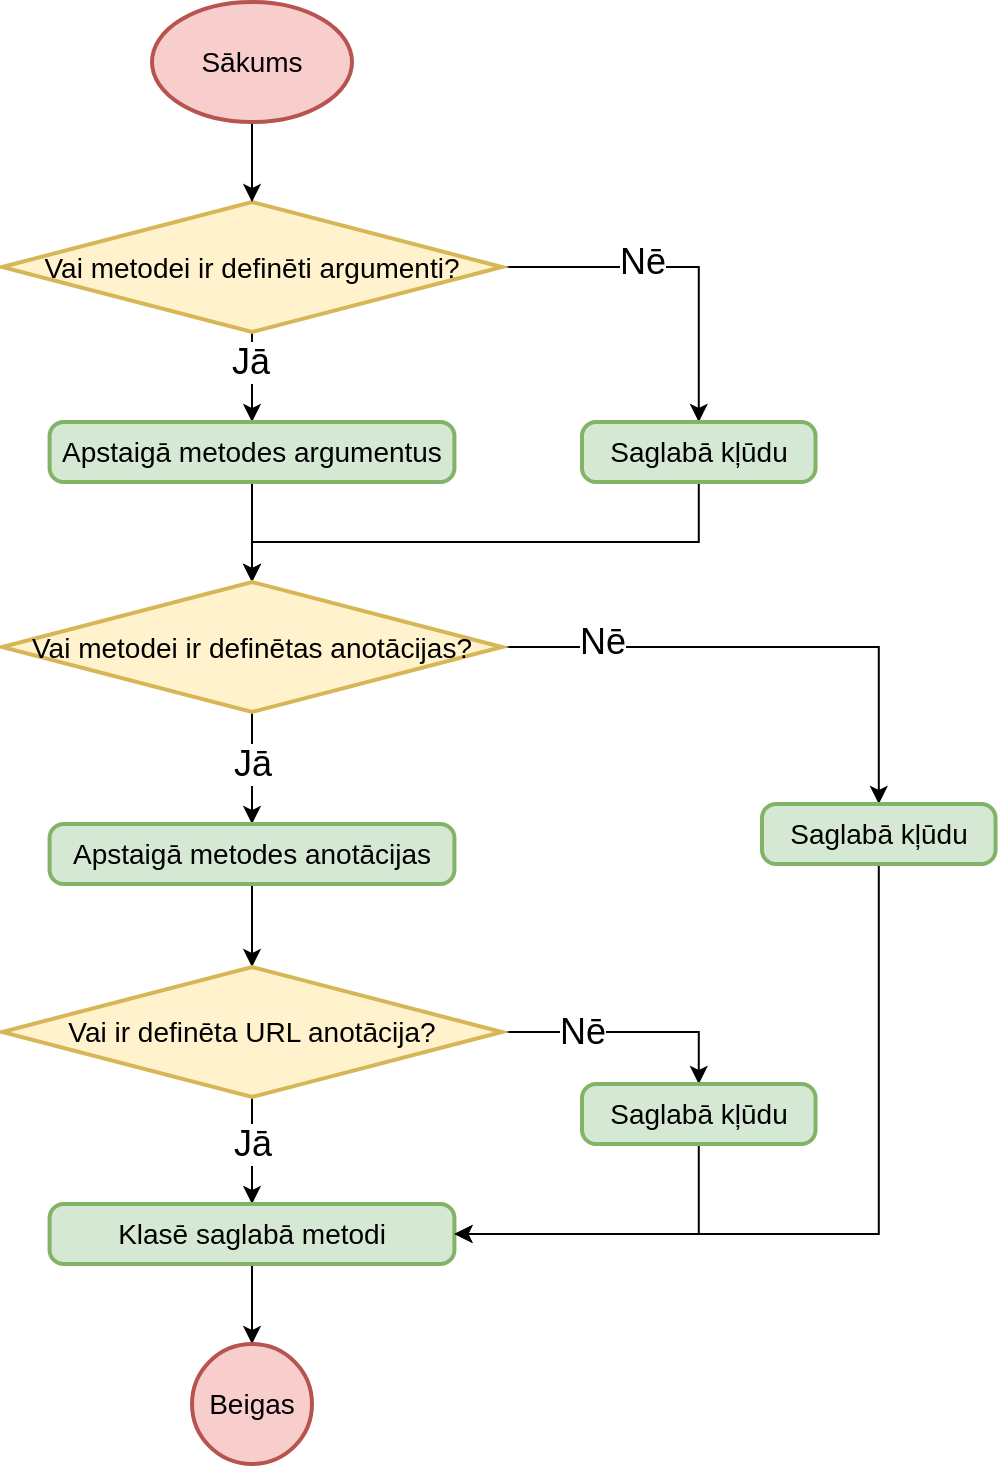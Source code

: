 <mxfile version="15.8.7" type="device" pages="10"><diagram id="cCYRJ-Gdk_vwt4dx-m6j" name="Metodes kompilēšana"><mxGraphModel dx="-2972" dy="649" grid="1" gridSize="10" guides="1" tooltips="1" connect="1" arrows="1" fold="1" page="1" pageScale="1" pageWidth="850" pageHeight="1100" math="0" shadow="0"><root><mxCell id="tSKxC5YBfHMyLhyc6uKq-0"/><mxCell id="tSKxC5YBfHMyLhyc6uKq-1" parent="tSKxC5YBfHMyLhyc6uKq-0"/><mxCell id="P6JyqKYhwdVDPZhFIniz-10" style="edgeStyle=orthogonalEdgeStyle;rounded=0;orthogonalLoop=1;jettySize=auto;html=1;entryX=0.5;entryY=0;entryDx=0;entryDy=0;" parent="tSKxC5YBfHMyLhyc6uKq-1" source="P6JyqKYhwdVDPZhFIniz-12" target="P6JyqKYhwdVDPZhFIniz-13" edge="1"><mxGeometry relative="1" as="geometry"/></mxCell><mxCell id="P6JyqKYhwdVDPZhFIniz-11" style="edgeStyle=orthogonalEdgeStyle;rounded=0;orthogonalLoop=1;jettySize=auto;html=1;" parent="tSKxC5YBfHMyLhyc6uKq-1" source="P6JyqKYhwdVDPZhFIniz-12" target="P6JyqKYhwdVDPZhFIniz-14" edge="1"><mxGeometry relative="1" as="geometry"/></mxCell><mxCell id="P6JyqKYhwdVDPZhFIniz-12" value="Vai metodei ir definēti argumenti?" style="strokeWidth=2;html=1;shape=mxgraph.flowchart.decision;whiteSpace=wrap;fontSize=14;fillColor=#fff2cc;strokeColor=#d6b656;" parent="tSKxC5YBfHMyLhyc6uKq-1" vertex="1"><mxGeometry x="4430" y="149" width="250" height="65" as="geometry"/></mxCell><mxCell id="P6JyqKYhwdVDPZhFIniz-39" style="edgeStyle=orthogonalEdgeStyle;rounded=0;orthogonalLoop=1;jettySize=auto;html=1;entryX=0.5;entryY=0;entryDx=0;entryDy=0;entryPerimeter=0;" parent="tSKxC5YBfHMyLhyc6uKq-1" source="P6JyqKYhwdVDPZhFIniz-13" target="P6JyqKYhwdVDPZhFIniz-19" edge="1"><mxGeometry relative="1" as="geometry"><Array as="points"><mxPoint x="4778" y="319"/><mxPoint x="4555" y="319"/></Array></mxGeometry></mxCell><mxCell id="P6JyqKYhwdVDPZhFIniz-13" value="Saglabā kļūdu" style="rounded=1;whiteSpace=wrap;html=1;absoluteArcSize=1;arcSize=14;strokeWidth=2;fontSize=14;fillColor=#d5e8d4;strokeColor=#82b366;" parent="tSKxC5YBfHMyLhyc6uKq-1" vertex="1"><mxGeometry x="4720" y="259" width="116.77" height="30" as="geometry"/></mxCell><mxCell id="P6JyqKYhwdVDPZhFIniz-20" style="edgeStyle=orthogonalEdgeStyle;rounded=0;orthogonalLoop=1;jettySize=auto;html=1;" parent="tSKxC5YBfHMyLhyc6uKq-1" source="P6JyqKYhwdVDPZhFIniz-14" target="P6JyqKYhwdVDPZhFIniz-19" edge="1"><mxGeometry relative="1" as="geometry"/></mxCell><mxCell id="P6JyqKYhwdVDPZhFIniz-14" value="Apstaigā metodes argumentus" style="rounded=1;whiteSpace=wrap;html=1;absoluteArcSize=1;arcSize=14;strokeWidth=2;fontSize=14;fillColor=#d5e8d4;strokeColor=#82b366;" parent="tSKxC5YBfHMyLhyc6uKq-1" vertex="1"><mxGeometry x="4453.79" y="259" width="202.43" height="30" as="geometry"/></mxCell><mxCell id="P6JyqKYhwdVDPZhFIniz-15" value="&lt;font style=&quot;font-size: 18px&quot;&gt;Jā&lt;/font&gt;" style="edgeLabel;html=1;align=center;verticalAlign=middle;resizable=0;points=[];" parent="tSKxC5YBfHMyLhyc6uKq-1" vertex="1" connectable="0"><mxGeometry x="4553.977" y="229.001" as="geometry"/></mxCell><mxCell id="P6JyqKYhwdVDPZhFIniz-16" value="&lt;font style=&quot;font-size: 18px&quot;&gt;Nē&lt;/font&gt;" style="edgeLabel;html=1;align=center;verticalAlign=middle;resizable=0;points=[];" parent="tSKxC5YBfHMyLhyc6uKq-1" vertex="1" connectable="0"><mxGeometry x="4749.86" y="179" as="geometry"/></mxCell><mxCell id="P6JyqKYhwdVDPZhFIniz-18" style="edgeStyle=orthogonalEdgeStyle;rounded=0;orthogonalLoop=1;jettySize=auto;html=1;" parent="tSKxC5YBfHMyLhyc6uKq-1" source="P6JyqKYhwdVDPZhFIniz-17" target="P6JyqKYhwdVDPZhFIniz-12" edge="1"><mxGeometry relative="1" as="geometry"/></mxCell><mxCell id="P6JyqKYhwdVDPZhFIniz-17" value="Sākums" style="strokeWidth=2;html=1;shape=mxgraph.flowchart.start_1;whiteSpace=wrap;fontSize=14;fillColor=#f8cecc;strokeColor=#b85450;" parent="tSKxC5YBfHMyLhyc6uKq-1" vertex="1"><mxGeometry x="4505.0" y="49" width="100" height="60" as="geometry"/></mxCell><mxCell id="P6JyqKYhwdVDPZhFIniz-22" style="edgeStyle=orthogonalEdgeStyle;rounded=0;orthogonalLoop=1;jettySize=auto;html=1;entryX=0.5;entryY=0;entryDx=0;entryDy=0;" parent="tSKxC5YBfHMyLhyc6uKq-1" source="P6JyqKYhwdVDPZhFIniz-19" target="P6JyqKYhwdVDPZhFIniz-21" edge="1"><mxGeometry relative="1" as="geometry"/></mxCell><mxCell id="P6JyqKYhwdVDPZhFIniz-29" value="&lt;font style=&quot;font-size: 18px&quot;&gt;Jā&lt;/font&gt;" style="edgeLabel;html=1;align=center;verticalAlign=middle;resizable=0;points=[];" parent="P6JyqKYhwdVDPZhFIniz-22" vertex="1" connectable="0"><mxGeometry x="-0.793" relative="1" as="geometry"><mxPoint y="20" as="offset"/></mxGeometry></mxCell><mxCell id="P6JyqKYhwdVDPZhFIniz-33" style="edgeStyle=orthogonalEdgeStyle;rounded=0;orthogonalLoop=1;jettySize=auto;html=1;" parent="tSKxC5YBfHMyLhyc6uKq-1" source="P6JyqKYhwdVDPZhFIniz-19" target="P6JyqKYhwdVDPZhFIniz-31" edge="1"><mxGeometry relative="1" as="geometry"/></mxCell><mxCell id="P6JyqKYhwdVDPZhFIniz-19" value="Vai metodei ir definētas anotācijas?" style="strokeWidth=2;html=1;shape=mxgraph.flowchart.decision;whiteSpace=wrap;fontSize=14;fillColor=#fff2cc;strokeColor=#d6b656;" parent="tSKxC5YBfHMyLhyc6uKq-1" vertex="1"><mxGeometry x="4430.0" y="339" width="250" height="65" as="geometry"/></mxCell><mxCell id="P6JyqKYhwdVDPZhFIniz-24" style="edgeStyle=orthogonalEdgeStyle;rounded=0;orthogonalLoop=1;jettySize=auto;html=1;entryX=0.5;entryY=0;entryDx=0;entryDy=0;entryPerimeter=0;" parent="tSKxC5YBfHMyLhyc6uKq-1" source="P6JyqKYhwdVDPZhFIniz-21" target="P6JyqKYhwdVDPZhFIniz-23" edge="1"><mxGeometry relative="1" as="geometry"/></mxCell><mxCell id="P6JyqKYhwdVDPZhFIniz-21" value="Apstaigā metodes anotācijas" style="rounded=1;whiteSpace=wrap;html=1;absoluteArcSize=1;arcSize=14;strokeWidth=2;fontSize=14;fillColor=#d5e8d4;strokeColor=#82b366;" parent="tSKxC5YBfHMyLhyc6uKq-1" vertex="1"><mxGeometry x="4453.79" y="460" width="202.43" height="30" as="geometry"/></mxCell><mxCell id="P6JyqKYhwdVDPZhFIniz-26" style="edgeStyle=orthogonalEdgeStyle;rounded=0;orthogonalLoop=1;jettySize=auto;html=1;" parent="tSKxC5YBfHMyLhyc6uKq-1" source="P6JyqKYhwdVDPZhFIniz-23" target="P6JyqKYhwdVDPZhFIniz-25" edge="1"><mxGeometry relative="1" as="geometry"/></mxCell><mxCell id="P6JyqKYhwdVDPZhFIniz-30" value="&lt;font style=&quot;font-size: 18px&quot;&gt;Jā&lt;/font&gt;" style="edgeLabel;html=1;align=center;verticalAlign=middle;resizable=0;points=[];" parent="P6JyqKYhwdVDPZhFIniz-26" vertex="1" connectable="0"><mxGeometry x="0.284" y="1" relative="1" as="geometry"><mxPoint x="-1" y="-11" as="offset"/></mxGeometry></mxCell><mxCell id="P6JyqKYhwdVDPZhFIniz-34" style="edgeStyle=orthogonalEdgeStyle;rounded=0;orthogonalLoop=1;jettySize=auto;html=1;entryX=0.5;entryY=0;entryDx=0;entryDy=0;" parent="tSKxC5YBfHMyLhyc6uKq-1" source="P6JyqKYhwdVDPZhFIniz-23" target="P6JyqKYhwdVDPZhFIniz-32" edge="1"><mxGeometry relative="1" as="geometry"/></mxCell><mxCell id="P6JyqKYhwdVDPZhFIniz-23" value="Vai ir definēta URL anotācija?" style="strokeWidth=2;html=1;shape=mxgraph.flowchart.decision;whiteSpace=wrap;fontSize=14;fillColor=#fff2cc;strokeColor=#d6b656;" parent="tSKxC5YBfHMyLhyc6uKq-1" vertex="1"><mxGeometry x="4430.0" y="531.5" width="250" height="65" as="geometry"/></mxCell><mxCell id="P6JyqKYhwdVDPZhFIniz-28" style="edgeStyle=orthogonalEdgeStyle;rounded=0;orthogonalLoop=1;jettySize=auto;html=1;entryX=0.5;entryY=0;entryDx=0;entryDy=0;entryPerimeter=0;" parent="tSKxC5YBfHMyLhyc6uKq-1" source="P6JyqKYhwdVDPZhFIniz-25" target="P6JyqKYhwdVDPZhFIniz-27" edge="1"><mxGeometry relative="1" as="geometry"/></mxCell><mxCell id="P6JyqKYhwdVDPZhFIniz-25" value="Klasē saglabā metodi" style="rounded=1;whiteSpace=wrap;html=1;absoluteArcSize=1;arcSize=14;strokeWidth=2;fontSize=14;fillColor=#d5e8d4;strokeColor=#82b366;" parent="tSKxC5YBfHMyLhyc6uKq-1" vertex="1"><mxGeometry x="4453.79" y="650" width="202.43" height="30" as="geometry"/></mxCell><mxCell id="P6JyqKYhwdVDPZhFIniz-27" value="Beigas" style="strokeWidth=2;html=1;shape=mxgraph.flowchart.start_2;whiteSpace=wrap;fontSize=14;fillColor=#f8cecc;strokeColor=#b85450;" parent="tSKxC5YBfHMyLhyc6uKq-1" vertex="1"><mxGeometry x="4525.0" y="720" width="60" height="60" as="geometry"/></mxCell><mxCell id="P6JyqKYhwdVDPZhFIniz-38" style="edgeStyle=orthogonalEdgeStyle;rounded=0;orthogonalLoop=1;jettySize=auto;html=1;entryX=1;entryY=0.5;entryDx=0;entryDy=0;" parent="tSKxC5YBfHMyLhyc6uKq-1" source="P6JyqKYhwdVDPZhFIniz-31" target="P6JyqKYhwdVDPZhFIniz-25" edge="1"><mxGeometry relative="1" as="geometry"><mxPoint x="4560" y="519" as="targetPoint"/><Array as="points"><mxPoint x="4868" y="665"/></Array></mxGeometry></mxCell><mxCell id="P6JyqKYhwdVDPZhFIniz-31" value="Saglabā kļūdu" style="rounded=1;whiteSpace=wrap;html=1;absoluteArcSize=1;arcSize=14;strokeWidth=2;fontSize=14;fillColor=#d5e8d4;strokeColor=#82b366;" parent="tSKxC5YBfHMyLhyc6uKq-1" vertex="1"><mxGeometry x="4810" y="450" width="116.77" height="30" as="geometry"/></mxCell><mxCell id="P6JyqKYhwdVDPZhFIniz-37" style="edgeStyle=orthogonalEdgeStyle;rounded=0;orthogonalLoop=1;jettySize=auto;html=1;entryX=1;entryY=0.5;entryDx=0;entryDy=0;exitX=0.5;exitY=1;exitDx=0;exitDy=0;" parent="tSKxC5YBfHMyLhyc6uKq-1" source="P6JyqKYhwdVDPZhFIniz-32" target="P6JyqKYhwdVDPZhFIniz-25" edge="1"><mxGeometry relative="1" as="geometry"/></mxCell><mxCell id="P6JyqKYhwdVDPZhFIniz-32" value="Saglabā kļūdu" style="rounded=1;whiteSpace=wrap;html=1;absoluteArcSize=1;arcSize=14;strokeWidth=2;fontSize=14;fillColor=#d5e8d4;strokeColor=#82b366;" parent="tSKxC5YBfHMyLhyc6uKq-1" vertex="1"><mxGeometry x="4720" y="590" width="116.77" height="30" as="geometry"/></mxCell><mxCell id="P6JyqKYhwdVDPZhFIniz-35" value="&lt;font style=&quot;font-size: 18px&quot;&gt;Nē&lt;/font&gt;" style="edgeLabel;html=1;align=center;verticalAlign=middle;resizable=0;points=[];" parent="tSKxC5YBfHMyLhyc6uKq-1" vertex="1" connectable="0"><mxGeometry x="4730" y="369" as="geometry"/></mxCell><mxCell id="P6JyqKYhwdVDPZhFIniz-36" value="&lt;font style=&quot;font-size: 18px&quot;&gt;Nē&lt;/font&gt;" style="edgeLabel;html=1;align=center;verticalAlign=middle;resizable=0;points=[];" parent="tSKxC5YBfHMyLhyc6uKq-1" vertex="1" connectable="0"><mxGeometry x="4720" y="564" as="geometry"/></mxCell></root></mxGraphModel></diagram><diagram id="6iGjuJR8KWz49TsHn7q9" name="Metodes vārda pārbaude"><mxGraphModel dx="-724" dy="927" grid="1" gridSize="10" guides="1" tooltips="1" connect="1" arrows="1" fold="1" page="1" pageScale="1" pageWidth="850" pageHeight="1100" math="0" shadow="0"><root><mxCell id="wtKJ9c3tyid5GI4prwaV-0"/><mxCell id="wtKJ9c3tyid5GI4prwaV-1" parent="wtKJ9c3tyid5GI4prwaV-0"/><mxCell id="q01uJ4ImqikvtzhyWaod-26" value="Sākums" style="strokeWidth=2;html=1;shape=mxgraph.flowchart.start_1;whiteSpace=wrap;fontSize=14;fillColor=#f8cecc;strokeColor=#b85450;" parent="wtKJ9c3tyid5GI4prwaV-1" vertex="1"><mxGeometry x="3732.36" y="40" width="100" height="60" as="geometry"/></mxCell><mxCell id="q01uJ4ImqikvtzhyWaod-27" style="edgeStyle=orthogonalEdgeStyle;rounded=0;orthogonalLoop=1;jettySize=auto;html=1;entryX=0.5;entryY=0;entryDx=0;entryDy=0;fontSize=18;exitX=0.5;exitY=1;exitDx=0;exitDy=0;exitPerimeter=0;" parent="wtKJ9c3tyid5GI4prwaV-1" source="q01uJ4ImqikvtzhyWaod-26" target="q01uJ4ImqikvtzhyWaod-29" edge="1"><mxGeometry relative="1" as="geometry"><mxPoint x="3782.36" y="170" as="sourcePoint"/></mxGeometry></mxCell><mxCell id="q01uJ4ImqikvtzhyWaod-28" style="edgeStyle=orthogonalEdgeStyle;rounded=0;orthogonalLoop=1;jettySize=auto;html=1;entryX=0.5;entryY=0;entryDx=0;entryDy=0;fontSize=18;" parent="wtKJ9c3tyid5GI4prwaV-1" source="q01uJ4ImqikvtzhyWaod-29" target="q01uJ4ImqikvtzhyWaod-31" edge="1"><mxGeometry relative="1" as="geometry"/></mxCell><mxCell id="q01uJ4ImqikvtzhyWaod-29" value="Apstaigājam klases mainīgo sarakstu" style="rounded=1;whiteSpace=wrap;html=1;absoluteArcSize=1;arcSize=14;strokeWidth=2;fontSize=14;fillColor=#dae8fc;strokeColor=#6c8ebf;" parent="wtKJ9c3tyid5GI4prwaV-1" vertex="1"><mxGeometry x="3662.36" y="140.0" width="240" height="30" as="geometry"/></mxCell><mxCell id="q01uJ4ImqikvtzhyWaod-30" style="edgeStyle=orthogonalEdgeStyle;rounded=0;orthogonalLoop=1;jettySize=auto;html=1;entryX=0.5;entryY=0;entryDx=0;entryDy=0;entryPerimeter=0;" parent="wtKJ9c3tyid5GI4prwaV-1" source="q01uJ4ImqikvtzhyWaod-31" target="q01uJ4ImqikvtzhyWaod-37" edge="1"><mxGeometry relative="1" as="geometry"><mxPoint x="3782.36" y="280" as="targetPoint"/></mxGeometry></mxCell><mxCell id="q01uJ4ImqikvtzhyWaod-31" value="Apstaigājam klases asociāciju galapunktu sarakstu" style="rounded=1;whiteSpace=wrap;html=1;absoluteArcSize=1;arcSize=14;strokeWidth=2;fontSize=14;fillColor=#dae8fc;strokeColor=#6c8ebf;" parent="wtKJ9c3tyid5GI4prwaV-1" vertex="1"><mxGeometry x="3614.12" y="210" width="336.48" height="30" as="geometry"/></mxCell><mxCell id="q01uJ4ImqikvtzhyWaod-32" style="edgeStyle=orthogonalEdgeStyle;rounded=0;orthogonalLoop=1;jettySize=auto;html=1;entryX=0.5;entryY=0;entryDx=0;entryDy=0;entryPerimeter=0;" parent="wtKJ9c3tyid5GI4prwaV-1" source="q01uJ4ImqikvtzhyWaod-33" target="q01uJ4ImqikvtzhyWaod-81" edge="1"><mxGeometry relative="1" as="geometry"><mxPoint x="3812.36" y="1140" as="targetPoint"/><Array as="points"><mxPoint x="4110" y="920"/></Array></mxGeometry></mxCell><mxCell id="q01uJ4ImqikvtzhyWaod-33" value="Apstaigājam klases metožu sarakstu" style="rounded=1;whiteSpace=wrap;html=1;absoluteArcSize=1;arcSize=14;strokeWidth=2;fontSize=14;fillColor=#dae8fc;strokeColor=#6c8ebf;" parent="wtKJ9c3tyid5GI4prwaV-1" vertex="1"><mxGeometry x="3990.0" y="410" width="240" height="30" as="geometry"/></mxCell><mxCell id="q01uJ4ImqikvtzhyWaod-35" style="edgeStyle=orthogonalEdgeStyle;rounded=0;orthogonalLoop=1;jettySize=auto;html=1;entryX=0.5;entryY=0;entryDx=0;entryDy=0;" parent="wtKJ9c3tyid5GI4prwaV-1" source="q01uJ4ImqikvtzhyWaod-37" target="q01uJ4ImqikvtzhyWaod-33" edge="1"><mxGeometry relative="1" as="geometry"/></mxCell><mxCell id="q01uJ4ImqikvtzhyWaod-36" value="&lt;font style=&quot;font-size: 18px&quot;&gt;Nē&lt;/font&gt;" style="edgeLabel;html=1;align=center;verticalAlign=middle;resizable=0;points=[];" parent="q01uJ4ImqikvtzhyWaod-35" vertex="1" connectable="0"><mxGeometry x="0.048" y="-2" relative="1" as="geometry"><mxPoint y="1" as="offset"/></mxGeometry></mxCell><mxCell id="q01uJ4ImqikvtzhyWaod-37" value="Vai pārbaudāmā klase ir virsklase?" style="strokeWidth=2;html=1;shape=mxgraph.flowchart.decision;whiteSpace=wrap;fontSize=14;fillColor=#fff2cc;strokeColor=#d6b656;" parent="wtKJ9c3tyid5GI4prwaV-1" vertex="1"><mxGeometry x="3657.36" y="290" width="250" height="65" as="geometry"/></mxCell><mxCell id="q01uJ4ImqikvtzhyWaod-38" style="edgeStyle=orthogonalEdgeStyle;rounded=0;orthogonalLoop=1;jettySize=auto;html=1;fontSize=18;" parent="wtKJ9c3tyid5GI4prwaV-1" target="q01uJ4ImqikvtzhyWaod-45" edge="1"><mxGeometry relative="1" as="geometry"><mxPoint x="3781.89" y="520" as="targetPoint"/><mxPoint x="3781.9" y="465" as="sourcePoint"/></mxGeometry></mxCell><mxCell id="q01uJ4ImqikvtzhyWaod-39" value="Nē" style="edgeLabel;html=1;align=center;verticalAlign=middle;resizable=0;points=[];fontSize=18;labelBackgroundColor=#FFFFFF;" parent="q01uJ4ImqikvtzhyWaod-38" vertex="1" connectable="0"><mxGeometry x="0.244" y="1" relative="1" as="geometry"><mxPoint x="-1" y="-5" as="offset"/></mxGeometry></mxCell><mxCell id="q01uJ4ImqikvtzhyWaod-40" style="edgeStyle=orthogonalEdgeStyle;rounded=0;orthogonalLoop=1;jettySize=auto;html=1;exitX=1;exitY=0.5;exitDx=0;exitDy=0;exitPerimeter=0;fontSize=18;entryX=0.5;entryY=0;entryDx=0;entryDy=0;entryPerimeter=0;" parent="wtKJ9c3tyid5GI4prwaV-1" source="q01uJ4ImqikvtzhyWaod-42" target="q01uJ4ImqikvtzhyWaod-81" edge="1"><mxGeometry relative="1" as="geometry"><mxPoint x="3812.36" y="1140" as="targetPoint"/><Array as="points"><mxPoint x="3968" y="433"/><mxPoint x="3968" y="920"/></Array></mxGeometry></mxCell><mxCell id="q01uJ4ImqikvtzhyWaod-41" value="Jā" style="edgeLabel;html=1;align=center;verticalAlign=middle;resizable=0;points=[];fontSize=18;labelBackgroundColor=#FFFFFF;" parent="q01uJ4ImqikvtzhyWaod-40" vertex="1" connectable="0"><mxGeometry x="-0.22" relative="1" as="geometry"><mxPoint as="offset"/></mxGeometry></mxCell><mxCell id="q01uJ4ImqikvtzhyWaod-42" value="Vai ir izskatīts virsklases metožu saraksts?" style="strokeWidth=2;html=1;shape=mxgraph.flowchart.decision;whiteSpace=wrap;fontSize=14;fillColor=#fff2cc;strokeColor=#d6b656;" parent="wtKJ9c3tyid5GI4prwaV-1" vertex="1"><mxGeometry x="3656.9" y="400" width="250" height="65" as="geometry"/></mxCell><mxCell id="q01uJ4ImqikvtzhyWaod-43" style="edgeStyle=orthogonalEdgeStyle;rounded=0;orthogonalLoop=1;jettySize=auto;html=1;entryX=0;entryY=0.5;entryDx=0;entryDy=0;entryPerimeter=0;fontSize=18;exitX=0;exitY=0.5;exitDx=0;exitDy=0;exitPerimeter=0;" parent="wtKJ9c3tyid5GI4prwaV-1" source="q01uJ4ImqikvtzhyWaod-45" target="q01uJ4ImqikvtzhyWaod-42" edge="1"><mxGeometry relative="1" as="geometry"><Array as="points"><mxPoint x="3610" y="543"/><mxPoint x="3610" y="433"/></Array></mxGeometry></mxCell><mxCell id="q01uJ4ImqikvtzhyWaod-44" value="&lt;font style=&quot;font-size: 18px&quot;&gt;Nē&lt;/font&gt;" style="edgeLabel;html=1;align=center;verticalAlign=middle;resizable=0;points=[];labelBackgroundColor=#FFFFFF;" parent="q01uJ4ImqikvtzhyWaod-43" vertex="1" connectable="0"><mxGeometry x="0.163" y="-1" relative="1" as="geometry"><mxPoint x="19" y="71" as="offset"/></mxGeometry></mxCell><mxCell id="q01uJ4ImqikvtzhyWaod-45" value="Vai saraksta metodes vārds sakrīt ar pārbaudāmās metodes vārdu?" style="strokeWidth=2;html=1;shape=mxgraph.flowchart.decision;whiteSpace=wrap;fontSize=14;fillColor=#fff2cc;strokeColor=#d6b656;" parent="wtKJ9c3tyid5GI4prwaV-1" vertex="1"><mxGeometry x="3657.36" y="510" width="250" height="65" as="geometry"/></mxCell><mxCell id="q01uJ4ImqikvtzhyWaod-46" style="edgeStyle=orthogonalEdgeStyle;rounded=0;orthogonalLoop=1;jettySize=auto;html=1;entryX=0.5;entryY=0;entryDx=0;entryDy=0;entryPerimeter=0;fontSize=18;exitX=0.5;exitY=1;exitDx=0;exitDy=0;exitPerimeter=0;" parent="wtKJ9c3tyid5GI4prwaV-1" source="q01uJ4ImqikvtzhyWaod-37" target="q01uJ4ImqikvtzhyWaod-42" edge="1"><mxGeometry relative="1" as="geometry"><mxPoint x="3800" y="370" as="sourcePoint"/></mxGeometry></mxCell><mxCell id="q01uJ4ImqikvtzhyWaod-47" value="Jā" style="edgeLabel;html=1;align=center;verticalAlign=middle;resizable=0;points=[];fontSize=18;labelBackgroundColor=#FFFFFF;" parent="wtKJ9c3tyid5GI4prwaV-1" vertex="1" connectable="0"><mxGeometry x="3780.903" y="373.997" as="geometry"/></mxCell><mxCell id="q01uJ4ImqikvtzhyWaod-48" style="edgeStyle=orthogonalEdgeStyle;rounded=0;orthogonalLoop=1;jettySize=auto;html=1;fontSize=18;entryX=0.5;entryY=0;entryDx=0;entryDy=0;entryPerimeter=0;exitX=0.5;exitY=1;exitDx=0;exitDy=0;exitPerimeter=0;" parent="wtKJ9c3tyid5GI4prwaV-1" source="q01uJ4ImqikvtzhyWaod-45" target="q01uJ4ImqikvtzhyWaod-53" edge="1"><mxGeometry relative="1" as="geometry"><mxPoint x="3782" y="610" as="sourcePoint"/><mxPoint x="3781.91" y="640" as="targetPoint"/></mxGeometry></mxCell><mxCell id="q01uJ4ImqikvtzhyWaod-49" value="Jā" style="edgeLabel;html=1;align=center;verticalAlign=middle;resizable=0;points=[];fontSize=18;labelBackgroundColor=#FFFFFF;" parent="q01uJ4ImqikvtzhyWaod-48" vertex="1" connectable="0"><mxGeometry x="-0.229" relative="1" as="geometry"><mxPoint as="offset"/></mxGeometry></mxCell><mxCell id="q01uJ4ImqikvtzhyWaod-50" style="edgeStyle=orthogonalEdgeStyle;rounded=0;orthogonalLoop=1;jettySize=auto;html=1;" parent="wtKJ9c3tyid5GI4prwaV-1" source="q01uJ4ImqikvtzhyWaod-53" target="q01uJ4ImqikvtzhyWaod-55" edge="1"><mxGeometry relative="1" as="geometry"/></mxCell><mxCell id="q01uJ4ImqikvtzhyWaod-51" style="edgeStyle=orthogonalEdgeStyle;rounded=0;orthogonalLoop=1;jettySize=auto;html=1;entryX=0.5;entryY=0;entryDx=0;entryDy=0;" parent="wtKJ9c3tyid5GI4prwaV-1" source="q01uJ4ImqikvtzhyWaod-53" target="q01uJ4ImqikvtzhyWaod-80" edge="1"><mxGeometry relative="1" as="geometry"><Array as="points"><mxPoint x="3610" y="653"/><mxPoint x="3610" y="790"/><mxPoint x="3782" y="790"/></Array><mxPoint x="3782.36" y="810" as="targetPoint"/></mxGeometry></mxCell><mxCell id="q01uJ4ImqikvtzhyWaod-52" value="&lt;font style=&quot;font-size: 18px&quot;&gt;Jā&lt;/font&gt;" style="edgeLabel;html=1;align=center;verticalAlign=middle;resizable=0;points=[];" parent="q01uJ4ImqikvtzhyWaod-51" vertex="1" connectable="0"><mxGeometry x="-0.451" y="1" relative="1" as="geometry"><mxPoint x="-1" y="31" as="offset"/></mxGeometry></mxCell><mxCell id="q01uJ4ImqikvtzhyWaod-53" value="Vai saraksta metodes datu tips sakrīt ar pārbaudāmās metodes datu tipu?" style="strokeWidth=2;html=1;shape=mxgraph.flowchart.decision;whiteSpace=wrap;fontSize=14;fillColor=#fff2cc;strokeColor=#d6b656;" parent="wtKJ9c3tyid5GI4prwaV-1" vertex="1"><mxGeometry x="3657.36" y="620" width="250" height="65" as="geometry"/></mxCell><mxCell id="q01uJ4ImqikvtzhyWaod-54" style="edgeStyle=orthogonalEdgeStyle;rounded=0;orthogonalLoop=1;jettySize=auto;html=1;entryX=0.5;entryY=0;entryDx=0;entryDy=0;" parent="wtKJ9c3tyid5GI4prwaV-1" source="q01uJ4ImqikvtzhyWaod-55" target="q01uJ4ImqikvtzhyWaod-80" edge="1"><mxGeometry relative="1" as="geometry"><mxPoint x="3782.36" y="810" as="targetPoint"/></mxGeometry></mxCell><mxCell id="q01uJ4ImqikvtzhyWaod-55" value="Saglabā kļūdu" style="rounded=1;whiteSpace=wrap;html=1;absoluteArcSize=1;arcSize=14;strokeWidth=2;fontSize=14;fillColor=#d5e8d4;strokeColor=#82b366;" parent="wtKJ9c3tyid5GI4prwaV-1" vertex="1"><mxGeometry x="3702.49" y="740" width="159.74" height="30" as="geometry"/></mxCell><mxCell id="q01uJ4ImqikvtzhyWaod-56" value="Nē" style="edgeLabel;html=1;align=center;verticalAlign=middle;resizable=0;points=[];fontSize=18;labelBackgroundColor=#FFFFFF;" parent="wtKJ9c3tyid5GI4prwaV-1" vertex="1" connectable="0"><mxGeometry x="3781.9" y="710.001" as="geometry"/></mxCell><mxCell id="q01uJ4ImqikvtzhyWaod-69" value="Beigas" style="strokeWidth=2;html=1;shape=mxgraph.flowchart.start_2;whiteSpace=wrap;fontSize=14;fillColor=#f8cecc;strokeColor=#b85450;" parent="wtKJ9c3tyid5GI4prwaV-1" vertex="1"><mxGeometry x="2902.36" y="720" width="60" height="60" as="geometry"/></mxCell><mxCell id="q01uJ4ImqikvtzhyWaod-70" style="edgeStyle=orthogonalEdgeStyle;rounded=0;orthogonalLoop=1;jettySize=auto;html=1;entryX=0.5;entryY=0;entryDx=0;entryDy=0;exitX=0;exitY=0.5;exitDx=0;exitDy=0;exitPerimeter=0;" parent="wtKJ9c3tyid5GI4prwaV-1" source="q01uJ4ImqikvtzhyWaod-73" target="q01uJ4ImqikvtzhyWaod-75" edge="1"><mxGeometry relative="1" as="geometry"/></mxCell><mxCell id="q01uJ4ImqikvtzhyWaod-71" value="&lt;font style=&quot;font-size: 18px&quot;&gt;Nē&lt;/font&gt;" style="edgeLabel;html=1;align=center;verticalAlign=middle;resizable=0;points=[];" parent="q01uJ4ImqikvtzhyWaod-70" vertex="1" connectable="0"><mxGeometry x="-0.019" y="-1" relative="1" as="geometry"><mxPoint as="offset"/></mxGeometry></mxCell><mxCell id="q01uJ4ImqikvtzhyWaod-72" style="edgeStyle=orthogonalEdgeStyle;rounded=0;orthogonalLoop=1;jettySize=auto;html=1;entryX=0.5;entryY=0;entryDx=0;entryDy=0;entryPerimeter=0;" parent="wtKJ9c3tyid5GI4prwaV-1" source="q01uJ4ImqikvtzhyWaod-73" target="q01uJ4ImqikvtzhyWaod-79" edge="1"><mxGeometry relative="1" as="geometry"/></mxCell><mxCell id="q01uJ4ImqikvtzhyWaod-73" value="Vai saraksta metodei un pārbaudāmajai metodei sakrīt argumentu skaits?" style="strokeWidth=2;html=1;shape=mxgraph.flowchart.decision;whiteSpace=wrap;fontSize=14;fillColor=#fff2cc;strokeColor=#d6b656;" parent="wtKJ9c3tyid5GI4prwaV-1" vertex="1"><mxGeometry x="2807.36" y="150" width="250" height="65" as="geometry"/></mxCell><mxCell id="q01uJ4ImqikvtzhyWaod-74" style="edgeStyle=orthogonalEdgeStyle;rounded=0;orthogonalLoop=1;jettySize=auto;html=1;entryX=0;entryY=0.5;entryDx=0;entryDy=0;entryPerimeter=0;" parent="wtKJ9c3tyid5GI4prwaV-1" source="q01uJ4ImqikvtzhyWaod-75" target="q01uJ4ImqikvtzhyWaod-69" edge="1"><mxGeometry relative="1" as="geometry"><Array as="points"><mxPoint x="2640" y="750"/></Array></mxGeometry></mxCell><mxCell id="q01uJ4ImqikvtzhyWaod-75" value="Saglabā kļūdu" style="rounded=1;whiteSpace=wrap;html=1;absoluteArcSize=1;arcSize=14;strokeWidth=2;fontSize=14;fillColor=#d5e8d4;strokeColor=#82b366;" parent="wtKJ9c3tyid5GI4prwaV-1" vertex="1"><mxGeometry x="2560.0" y="310" width="159.74" height="30" as="geometry"/></mxCell><mxCell id="q01uJ4ImqikvtzhyWaod-76" style="edgeStyle=orthogonalEdgeStyle;rounded=0;orthogonalLoop=1;jettySize=auto;html=1;entryX=1;entryY=0.5;entryDx=0;entryDy=0;entryPerimeter=0;" parent="wtKJ9c3tyid5GI4prwaV-1" source="q01uJ4ImqikvtzhyWaod-79" target="q01uJ4ImqikvtzhyWaod-69" edge="1"><mxGeometry relative="1" as="geometry"><Array as="points"><mxPoint x="3230" y="283"/><mxPoint x="3230" y="750"/></Array></mxGeometry></mxCell><mxCell id="q01uJ4ImqikvtzhyWaod-77" value="&lt;font style=&quot;font-size: 18px&quot;&gt;Jā&lt;/font&gt;" style="edgeLabel;html=1;align=center;verticalAlign=middle;resizable=0;points=[];" parent="q01uJ4ImqikvtzhyWaod-76" vertex="1" connectable="0"><mxGeometry x="-0.659" relative="1" as="geometry"><mxPoint y="19" as="offset"/></mxGeometry></mxCell><mxCell id="q01uJ4ImqikvtzhyWaod-78" style="edgeStyle=orthogonalEdgeStyle;rounded=0;orthogonalLoop=1;jettySize=auto;html=1;entryX=0.5;entryY=0;entryDx=0;entryDy=0;entryPerimeter=0;" parent="wtKJ9c3tyid5GI4prwaV-1" source="q01uJ4ImqikvtzhyWaod-79" target="BHzYrNbkzJdZ13ceYAcE-0" edge="1"><mxGeometry relative="1" as="geometry"><mxPoint x="2932.36" y="350" as="targetPoint"/></mxGeometry></mxCell><mxCell id="q01uJ4ImqikvtzhyWaod-79" value="Vai ir izskatīti visi argumenti?" style="strokeWidth=2;html=1;shape=mxgraph.flowchart.decision;whiteSpace=wrap;fontSize=14;fillColor=#fff2cc;strokeColor=#d6b656;" parent="wtKJ9c3tyid5GI4prwaV-1" vertex="1"><mxGeometry x="2807.36" y="250" width="250" height="65" as="geometry"/></mxCell><mxCell id="q01uJ4ImqikvtzhyWaod-82" style="edgeStyle=orthogonalEdgeStyle;rounded=0;orthogonalLoop=1;jettySize=auto;html=1;entryX=0;entryY=0.5;entryDx=0;entryDy=0;entryPerimeter=0;" parent="wtKJ9c3tyid5GI4prwaV-1" source="q01uJ4ImqikvtzhyWaod-80" target="q01uJ4ImqikvtzhyWaod-81" edge="1"><mxGeometry relative="1" as="geometry"/></mxCell><mxCell id="q01uJ4ImqikvtzhyWaod-80" value="Argumentu pārbaude" style="rounded=1;whiteSpace=wrap;html=1;absoluteArcSize=1;arcSize=14;strokeWidth=2;fontSize=14;fillColor=#d5e8d4;strokeColor=#82b366;" parent="wtKJ9c3tyid5GI4prwaV-1" vertex="1"><mxGeometry x="3702.49" y="820" width="159.74" height="30" as="geometry"/></mxCell><mxCell id="q01uJ4ImqikvtzhyWaod-81" value="Beigas" style="strokeWidth=2;html=1;shape=mxgraph.flowchart.start_2;whiteSpace=wrap;fontSize=14;fillColor=#f8cecc;strokeColor=#b85450;direction=south;" parent="wtKJ9c3tyid5GI4prwaV-1" vertex="1"><mxGeometry x="3752.36" y="890" width="60" height="60" as="geometry"/></mxCell><mxCell id="q01uJ4ImqikvtzhyWaod-84" style="edgeStyle=orthogonalEdgeStyle;rounded=0;orthogonalLoop=1;jettySize=auto;html=1;entryX=0.5;entryY=0;entryDx=0;entryDy=0;entryPerimeter=0;" parent="wtKJ9c3tyid5GI4prwaV-1" source="q01uJ4ImqikvtzhyWaod-83" target="q01uJ4ImqikvtzhyWaod-73" edge="1"><mxGeometry relative="1" as="geometry"/></mxCell><mxCell id="q01uJ4ImqikvtzhyWaod-83" value="Sākums" style="strokeWidth=2;html=1;shape=mxgraph.flowchart.start_1;whiteSpace=wrap;fontSize=14;fillColor=#f8cecc;strokeColor=#b85450;" parent="wtKJ9c3tyid5GI4prwaV-1" vertex="1"><mxGeometry x="2882.36" y="50" width="100" height="60" as="geometry"/></mxCell><mxCell id="BHzYrNbkzJdZ13ceYAcE-3" style="edgeStyle=orthogonalEdgeStyle;rounded=0;orthogonalLoop=1;jettySize=auto;html=1;entryX=0.5;entryY=0;entryDx=0;entryDy=0;" parent="wtKJ9c3tyid5GI4prwaV-1" source="BHzYrNbkzJdZ13ceYAcE-0" target="BHzYrNbkzJdZ13ceYAcE-2" edge="1"><mxGeometry relative="1" as="geometry"/></mxCell><mxCell id="BHzYrNbkzJdZ13ceYAcE-8" style="edgeStyle=orthogonalEdgeStyle;rounded=0;orthogonalLoop=1;jettySize=auto;html=1;entryX=1;entryY=0.5;entryDx=0;entryDy=0;entryPerimeter=0;" parent="wtKJ9c3tyid5GI4prwaV-1" source="BHzYrNbkzJdZ13ceYAcE-0" target="BHzYrNbkzJdZ13ceYAcE-1" edge="1"><mxGeometry relative="1" as="geometry"><Array as="points"><mxPoint x="3110" y="394"/><mxPoint x="3110" y="571"/><mxPoint x="3061" y="571"/></Array></mxGeometry></mxCell><mxCell id="BHzYrNbkzJdZ13ceYAcE-9" value="&lt;font style=&quot;font-size: 18px&quot;&gt;Jā&lt;/font&gt;" style="edgeLabel;html=1;align=center;verticalAlign=middle;resizable=0;points=[];" parent="BHzYrNbkzJdZ13ceYAcE-8" vertex="1" connectable="0"><mxGeometry x="-0.526" y="1" relative="1" as="geometry"><mxPoint y="12" as="offset"/></mxGeometry></mxCell><mxCell id="BHzYrNbkzJdZ13ceYAcE-0" value="Vai argumentiem sakrīt datu tipi&lt;span style=&quot;color: rgba(0 , 0 , 0 , 0) ; font-family: monospace ; font-size: 0px&quot;&gt;%3CmxGraphModel%3E%3Croot%3E%3CmxCell%20id%3D%220%22%2F%3E%3CmxCell%20id%3D%221%22%20parent%3D%220%22%2F%3E%3CmxCell%20id%3D%222%22%20value%3D%22Vai%20ir%20izskat%C4%ABti%20visi%20argumenti%3F%22%20style%3D%22strokeWidth%3D2%3Bhtml%3D1%3Bshape%3Dmxgraph.flowchart.decision%3BwhiteSpace%3Dwrap%3BfontSize%3D14%3BfillColor%3D%23fff2cc%3BstrokeColor%3D%23d6b656%3B%22%20vertex%3D%221%22%20parent%3D%221%22%3E%3CmxGeometry%20x%3D%223027.36%22%20y%3D%22230%22%20width%3D%22250%22%20height%3D%2265%22%20as%3D%22geometry%22%2F%3E%3C%2FmxCell%3E%3C%2Froot%3E%3C%2FmxGraphModel%3E&lt;/span&gt;?" style="strokeWidth=2;html=1;shape=mxgraph.flowchart.decision;whiteSpace=wrap;fontSize=14;fillColor=#fff2cc;strokeColor=#d6b656;" parent="wtKJ9c3tyid5GI4prwaV-1" vertex="1"><mxGeometry x="2807.36" y="361.5" width="250" height="65" as="geometry"/></mxCell><mxCell id="BHzYrNbkzJdZ13ceYAcE-10" style="edgeStyle=orthogonalEdgeStyle;rounded=0;orthogonalLoop=1;jettySize=auto;html=1;entryX=0;entryY=0.5;entryDx=0;entryDy=0;entryPerimeter=0;" parent="wtKJ9c3tyid5GI4prwaV-1" source="BHzYrNbkzJdZ13ceYAcE-1" target="q01uJ4ImqikvtzhyWaod-79" edge="1"><mxGeometry relative="1" as="geometry"><Array as="points"><mxPoint x="2787" y="571"/><mxPoint x="2787" y="283"/></Array></mxGeometry></mxCell><mxCell id="BHzYrNbkzJdZ13ceYAcE-11" value="&lt;font style=&quot;font-size: 18px&quot;&gt;Jā&lt;/font&gt;" style="edgeLabel;html=1;align=center;verticalAlign=middle;resizable=0;points=[];" parent="BHzYrNbkzJdZ13ceYAcE-10" vertex="1" connectable="0"><mxGeometry x="-0.509" y="1" relative="1" as="geometry"><mxPoint as="offset"/></mxGeometry></mxCell><mxCell id="BHzYrNbkzJdZ13ceYAcE-13" style="edgeStyle=orthogonalEdgeStyle;rounded=0;orthogonalLoop=1;jettySize=auto;html=1;" parent="wtKJ9c3tyid5GI4prwaV-1" source="BHzYrNbkzJdZ13ceYAcE-1" target="BHzYrNbkzJdZ13ceYAcE-12" edge="1"><mxGeometry relative="1" as="geometry"/></mxCell><mxCell id="BHzYrNbkzJdZ13ceYAcE-1" value="Vai argumentiem sakrīt vārdi&lt;span style=&quot;color: rgba(0 , 0 , 0 , 0) ; font-family: monospace ; font-size: 0px&quot;&gt;%3CmxGraphModel%3E%3Croot%3E%3CmxCell%20id%3D%220%22%2F%3E%3CmxCell%20id%3D%221%22%20parent%3D%220%22%2F%3E%3CmxCell%20id%3D%222%22%20value%3D%22Vai%20ir%20izskat%C4%ABti%20visi%20argumenti%3F%22%20style%3D%22strokeWidth%3D2%3Bhtml%3D1%3Bshape%3Dmxgraph.flowchart.decision%3BwhiteSpace%3Dwrap%3BfontSize%3D14%3BfillColor%3D%23fff2cc%3BstrokeColor%3D%23d6b656%3B%22%20vertex%3D%221%22%20parent%3D%221%22%3E%3CmxGeometry%20x%3D%223027.36%22%20y%3D%22230%22%20width%3D%22250%22%20height%3D%2265%22%20as%3D%22geometry%22%2F%3E%3C%2FmxCell%3E%3C%2Froot%3E%3C%2FmxGraphModel%3E&lt;/span&gt;?" style="strokeWidth=2;html=1;shape=mxgraph.flowchart.decision;whiteSpace=wrap;fontSize=14;fillColor=#fff2cc;strokeColor=#d6b656;" parent="wtKJ9c3tyid5GI4prwaV-1" vertex="1"><mxGeometry x="2807.36" y="538" width="250" height="65" as="geometry"/></mxCell><mxCell id="BHzYrNbkzJdZ13ceYAcE-7" style="edgeStyle=orthogonalEdgeStyle;rounded=0;orthogonalLoop=1;jettySize=auto;html=1;entryX=0.5;entryY=0;entryDx=0;entryDy=0;entryPerimeter=0;" parent="wtKJ9c3tyid5GI4prwaV-1" source="BHzYrNbkzJdZ13ceYAcE-2" target="BHzYrNbkzJdZ13ceYAcE-1" edge="1"><mxGeometry relative="1" as="geometry"/></mxCell><mxCell id="BHzYrNbkzJdZ13ceYAcE-2" value="Saglabā kļūdu" style="rounded=1;whiteSpace=wrap;html=1;absoluteArcSize=1;arcSize=14;strokeWidth=2;fontSize=14;fillColor=#d5e8d4;strokeColor=#82b366;" parent="wtKJ9c3tyid5GI4prwaV-1" vertex="1"><mxGeometry x="2852.49" y="470" width="159.74" height="30" as="geometry"/></mxCell><mxCell id="BHzYrNbkzJdZ13ceYAcE-4" value="&lt;font style=&quot;font-size: 18px&quot;&gt;Nē&lt;/font&gt;" style="edgeLabel;html=1;align=center;verticalAlign=middle;resizable=0;points=[];" parent="wtKJ9c3tyid5GI4prwaV-1" vertex="1" connectable="0"><mxGeometry x="2932.36" y="334.996" as="geometry"/></mxCell><mxCell id="BHzYrNbkzJdZ13ceYAcE-6" value="&lt;font style=&quot;font-size: 18px&quot;&gt;Nē&lt;/font&gt;" style="edgeLabel;html=1;align=center;verticalAlign=middle;resizable=0;points=[];" parent="wtKJ9c3tyid5GI4prwaV-1" vertex="1" connectable="0"><mxGeometry x="2932.36" y="445.496" as="geometry"/></mxCell><mxCell id="BHzYrNbkzJdZ13ceYAcE-15" style="edgeStyle=orthogonalEdgeStyle;rounded=0;orthogonalLoop=1;jettySize=auto;html=1;entryX=0;entryY=0.5;entryDx=0;entryDy=0;entryPerimeter=0;" parent="wtKJ9c3tyid5GI4prwaV-1" source="BHzYrNbkzJdZ13ceYAcE-12" target="q01uJ4ImqikvtzhyWaod-79" edge="1"><mxGeometry relative="1" as="geometry"><Array as="points"><mxPoint x="2750" y="665"/><mxPoint x="2750" y="283"/></Array></mxGeometry></mxCell><mxCell id="BHzYrNbkzJdZ13ceYAcE-12" value="Saglabā kļūdu" style="rounded=1;whiteSpace=wrap;html=1;absoluteArcSize=1;arcSize=14;strokeWidth=2;fontSize=14;fillColor=#d5e8d4;strokeColor=#82b366;" parent="wtKJ9c3tyid5GI4prwaV-1" vertex="1"><mxGeometry x="2852.49" y="650" width="159.74" height="30" as="geometry"/></mxCell><mxCell id="BHzYrNbkzJdZ13ceYAcE-14" value="&lt;font style=&quot;font-size: 18px&quot;&gt;Nē&lt;/font&gt;" style="edgeLabel;html=1;align=center;verticalAlign=middle;resizable=0;points=[];" parent="wtKJ9c3tyid5GI4prwaV-1" vertex="1" connectable="0"><mxGeometry x="2932.36" y="619.996" as="geometry"/></mxCell></root></mxGraphModel></diagram><diagram id="JUUrKc-0gRHgzQ1W2Ure" name="Argumentu kompilēšana"><mxGraphModel dx="-1574" dy="927" grid="1" gridSize="10" guides="1" tooltips="1" connect="1" arrows="1" fold="1" page="1" pageScale="1" pageWidth="850" pageHeight="1100" math="0" shadow="0"><root><mxCell id="-LQ1bfEdK2_3ZgcuQRwm-0"/><mxCell id="-LQ1bfEdK2_3ZgcuQRwm-1" parent="-LQ1bfEdK2_3ZgcuQRwm-0"/><mxCell id="Syih4VMECslgrRbhpyhG-0" style="edgeStyle=orthogonalEdgeStyle;rounded=0;orthogonalLoop=1;jettySize=auto;html=1;entryX=0.5;entryY=0;entryDx=0;entryDy=0;entryPerimeter=0;" parent="-LQ1bfEdK2_3ZgcuQRwm-1" source="Syih4VMECslgrRbhpyhG-1" target="Syih4VMECslgrRbhpyhG-25" edge="1"><mxGeometry relative="1" as="geometry"><mxPoint x="4017.37" y="150" as="targetPoint"/></mxGeometry></mxCell><mxCell id="Syih4VMECslgrRbhpyhG-1" value="Sākums" style="strokeWidth=2;html=1;shape=mxgraph.flowchart.start_1;whiteSpace=wrap;fontSize=14;fillColor=#f8cecc;strokeColor=#b85450;" parent="-LQ1bfEdK2_3ZgcuQRwm-1" vertex="1"><mxGeometry x="3967.36" y="50" width="100" height="60" as="geometry"/></mxCell><mxCell id="Syih4VMECslgrRbhpyhG-3" value="Beigas" style="strokeWidth=2;html=1;shape=mxgraph.flowchart.start_2;whiteSpace=wrap;fontSize=14;fillColor=#f8cecc;strokeColor=#b85450;" parent="-LQ1bfEdK2_3ZgcuQRwm-1" vertex="1"><mxGeometry x="4000" y="900" width="60" height="60" as="geometry"/></mxCell><mxCell id="Syih4VMECslgrRbhpyhG-22" style="edgeStyle=orthogonalEdgeStyle;rounded=0;orthogonalLoop=1;jettySize=auto;html=1;entryX=0.5;entryY=0;entryDx=0;entryDy=0;entryPerimeter=0;" parent="-LQ1bfEdK2_3ZgcuQRwm-1" source="Syih4VMECslgrRbhpyhG-25" target="jRcuPpk9FXd8MLnfcK1z-20" edge="1"><mxGeometry relative="1" as="geometry"><mxPoint x="4017.37" y="268.71" as="targetPoint"/></mxGeometry></mxCell><mxCell id="Syih4VMECslgrRbhpyhG-23" value="&lt;font style=&quot;font-size: 18px&quot;&gt;Jā&lt;/font&gt;" style="edgeLabel;html=1;align=center;verticalAlign=middle;resizable=0;points=[];" parent="Syih4VMECslgrRbhpyhG-22" vertex="1" connectable="0"><mxGeometry x="-0.36" y="1" relative="1" as="geometry"><mxPoint x="-1" y="7" as="offset"/></mxGeometry></mxCell><mxCell id="Syih4VMECslgrRbhpyhG-24" style="edgeStyle=orthogonalEdgeStyle;rounded=0;orthogonalLoop=1;jettySize=auto;html=1;entryX=0.5;entryY=0;entryDx=0;entryDy=0;entryPerimeter=0;exitX=0;exitY=0.5;exitDx=0;exitDy=0;exitPerimeter=0;" parent="-LQ1bfEdK2_3ZgcuQRwm-1" source="Syih4VMECslgrRbhpyhG-25" target="Syih4VMECslgrRbhpyhG-3" edge="1"><mxGeometry relative="1" as="geometry"><mxPoint x="3765" y="566.21" as="targetPoint"/><Array as="points"><mxPoint x="3465" y="183"/><mxPoint x="3465" y="860"/><mxPoint x="4030" y="860"/></Array></mxGeometry></mxCell><mxCell id="Syih4VMECslgrRbhpyhG-25" value="Vai mainīgajam ir definēti argumenti?" style="strokeWidth=2;html=1;shape=mxgraph.flowchart.decision;whiteSpace=wrap;fontSize=14;fillColor=#fff2cc;strokeColor=#d6b656;" parent="-LQ1bfEdK2_3ZgcuQRwm-1" vertex="1"><mxGeometry x="3892.36" y="150" width="250" height="65" as="geometry"/></mxCell><mxCell id="Syih4VMECslgrRbhpyhG-28" value="Nē" style="edgeLabel;html=1;align=center;verticalAlign=middle;resizable=0;points=[];fontSize=18;" parent="-LQ1bfEdK2_3ZgcuQRwm-1" vertex="1" connectable="0"><mxGeometry x="3815" y="182.496" as="geometry"/></mxCell><mxCell id="jRcuPpk9FXd8MLnfcK1z-21" style="edgeStyle=orthogonalEdgeStyle;rounded=0;orthogonalLoop=1;jettySize=auto;html=1;entryX=0.5;entryY=0;entryDx=0;entryDy=0;entryPerimeter=0;" parent="-LQ1bfEdK2_3ZgcuQRwm-1" source="jRcuPpk9FXd8MLnfcK1z-20" target="Syih4VMECslgrRbhpyhG-3" edge="1"><mxGeometry relative="1" as="geometry"><Array as="points"><mxPoint x="3505" y="313"/><mxPoint x="3505" y="860"/><mxPoint x="4030" y="860"/></Array></mxGeometry></mxCell><mxCell id="jRcuPpk9FXd8MLnfcK1z-22" value="&lt;font style=&quot;font-size: 18px&quot;&gt;Jā&lt;/font&gt;" style="edgeLabel;html=1;align=center;verticalAlign=middle;resizable=0;points=[];" parent="jRcuPpk9FXd8MLnfcK1z-21" vertex="1" connectable="0"><mxGeometry x="-0.784" y="5" relative="1" as="geometry"><mxPoint x="24" y="-3" as="offset"/></mxGeometry></mxCell><mxCell id="jRcuPpk9FXd8MLnfcK1z-24" style="edgeStyle=orthogonalEdgeStyle;rounded=0;orthogonalLoop=1;jettySize=auto;html=1;" parent="-LQ1bfEdK2_3ZgcuQRwm-1" source="jRcuPpk9FXd8MLnfcK1z-20" target="jRcuPpk9FXd8MLnfcK1z-23" edge="1"><mxGeometry relative="1" as="geometry"/></mxCell><mxCell id="jRcuPpk9FXd8MLnfcK1z-20" value="Vai ir apstaigāti visi argumentu elememti?" style="strokeWidth=2;html=1;shape=mxgraph.flowchart.decision;whiteSpace=wrap;fontSize=14;fillColor=#fff2cc;strokeColor=#d6b656;" parent="-LQ1bfEdK2_3ZgcuQRwm-1" vertex="1"><mxGeometry x="3892.36" y="280.0" width="250" height="65" as="geometry"/></mxCell><mxCell id="jRcuPpk9FXd8MLnfcK1z-25" style="edgeStyle=orthogonalEdgeStyle;rounded=0;orthogonalLoop=1;jettySize=auto;html=1;entryX=0.5;entryY=0;entryDx=0;entryDy=0;entryPerimeter=0;" parent="-LQ1bfEdK2_3ZgcuQRwm-1" source="jRcuPpk9FXd8MLnfcK1z-23" target="jRcuPpk9FXd8MLnfcK1z-26" edge="1"><mxGeometry relative="1" as="geometry"><mxPoint x="4017.36" y="530" as="targetPoint"/></mxGeometry></mxCell><mxCell id="jRcuPpk9FXd8MLnfcK1z-38" style="edgeStyle=orthogonalEdgeStyle;rounded=0;orthogonalLoop=1;jettySize=auto;html=1;entryX=0.5;entryY=0;entryDx=0;entryDy=0;entryPerimeter=0;" parent="-LQ1bfEdK2_3ZgcuQRwm-1" source="jRcuPpk9FXd8MLnfcK1z-23" target="jRcuPpk9FXd8MLnfcK1z-37" edge="1"><mxGeometry relative="1" as="geometry"/></mxCell><mxCell id="jRcuPpk9FXd8MLnfcK1z-39" value="&lt;font style=&quot;font-size: 18px&quot;&gt;Nē&lt;/font&gt;" style="edgeLabel;html=1;align=center;verticalAlign=middle;resizable=0;points=[];" parent="jRcuPpk9FXd8MLnfcK1z-38" vertex="1" connectable="0"><mxGeometry x="-0.629" y="-1" relative="1" as="geometry"><mxPoint y="1" as="offset"/></mxGeometry></mxCell><mxCell id="jRcuPpk9FXd8MLnfcK1z-23" value="Vai elements ir arguments?" style="strokeWidth=2;html=1;shape=mxgraph.flowchart.decision;whiteSpace=wrap;fontSize=14;fillColor=#fff2cc;strokeColor=#d6b656;" parent="-LQ1bfEdK2_3ZgcuQRwm-1" vertex="1"><mxGeometry x="3892.36" y="390.0" width="250" height="65" as="geometry"/></mxCell><mxCell id="jRcuPpk9FXd8MLnfcK1z-29" style="edgeStyle=orthogonalEdgeStyle;rounded=0;orthogonalLoop=1;jettySize=auto;html=1;" parent="-LQ1bfEdK2_3ZgcuQRwm-1" source="jRcuPpk9FXd8MLnfcK1z-26" target="jRcuPpk9FXd8MLnfcK1z-28" edge="1"><mxGeometry relative="1" as="geometry"/></mxCell><mxCell id="jRcuPpk9FXd8MLnfcK1z-33" style="edgeStyle=orthogonalEdgeStyle;rounded=0;orthogonalLoop=1;jettySize=auto;html=1;entryX=0;entryY=0.5;entryDx=0;entryDy=0;" parent="-LQ1bfEdK2_3ZgcuQRwm-1" source="jRcuPpk9FXd8MLnfcK1z-26" target="jRcuPpk9FXd8MLnfcK1z-31" edge="1"><mxGeometry relative="1" as="geometry"><Array as="points"><mxPoint x="3845" y="543"/><mxPoint x="3845" y="730"/></Array></mxGeometry></mxCell><mxCell id="jRcuPpk9FXd8MLnfcK1z-34" value="&lt;font style=&quot;font-size: 18px&quot;&gt;Nē&lt;/font&gt;" style="edgeLabel;html=1;align=center;verticalAlign=middle;resizable=0;points=[];" parent="jRcuPpk9FXd8MLnfcK1z-33" vertex="1" connectable="0"><mxGeometry x="-0.479" y="-1" relative="1" as="geometry"><mxPoint as="offset"/></mxGeometry></mxCell><mxCell id="jRcuPpk9FXd8MLnfcK1z-26" value="Vai bija nepieciešams komats?" style="strokeWidth=2;html=1;shape=mxgraph.flowchart.decision;whiteSpace=wrap;fontSize=14;fillColor=#fff2cc;strokeColor=#d6b656;" parent="-LQ1bfEdK2_3ZgcuQRwm-1" vertex="1"><mxGeometry x="3892.36" y="510" width="250" height="65" as="geometry"/></mxCell><mxCell id="jRcuPpk9FXd8MLnfcK1z-27" value="&lt;font style=&quot;font-size: 18px&quot;&gt;Jā&lt;/font&gt;" style="edgeLabel;html=1;align=center;verticalAlign=middle;resizable=0;points=[];" parent="-LQ1bfEdK2_3ZgcuQRwm-1" vertex="1" connectable="0"><mxGeometry x="4016.355" y="479.999" as="geometry"/></mxCell><mxCell id="jRcuPpk9FXd8MLnfcK1z-32" style="edgeStyle=orthogonalEdgeStyle;rounded=0;orthogonalLoop=1;jettySize=auto;html=1;" parent="-LQ1bfEdK2_3ZgcuQRwm-1" source="jRcuPpk9FXd8MLnfcK1z-28" target="jRcuPpk9FXd8MLnfcK1z-31" edge="1"><mxGeometry relative="1" as="geometry"/></mxCell><mxCell id="jRcuPpk9FXd8MLnfcK1z-28" value="Saglabā kļūdu" style="rounded=1;whiteSpace=wrap;html=1;absoluteArcSize=1;arcSize=14;strokeWidth=2;fontSize=14;fillColor=#d5e8d4;strokeColor=#82b366;" parent="-LQ1bfEdK2_3ZgcuQRwm-1" vertex="1"><mxGeometry x="3928.54" y="630" width="177.63" height="30" as="geometry"/></mxCell><mxCell id="jRcuPpk9FXd8MLnfcK1z-30" value="&lt;font style=&quot;font-size: 18px&quot;&gt;Jā&lt;/font&gt;" style="edgeLabel;html=1;align=center;verticalAlign=middle;resizable=0;points=[];" parent="-LQ1bfEdK2_3ZgcuQRwm-1" vertex="1" connectable="0"><mxGeometry x="4017.355" y="599.999" as="geometry"/></mxCell><mxCell id="jRcuPpk9FXd8MLnfcK1z-35" style="edgeStyle=orthogonalEdgeStyle;rounded=0;orthogonalLoop=1;jettySize=auto;html=1;entryX=1;entryY=0.5;entryDx=0;entryDy=0;entryPerimeter=0;" parent="-LQ1bfEdK2_3ZgcuQRwm-1" source="jRcuPpk9FXd8MLnfcK1z-31" target="jRcuPpk9FXd8MLnfcK1z-20" edge="1"><mxGeometry relative="1" as="geometry"><Array as="points"><mxPoint x="4185" y="730"/><mxPoint x="4185" y="313"/></Array></mxGeometry></mxCell><mxCell id="jRcuPpk9FXd8MLnfcK1z-31" value="Apstaiga argumentu" style="rounded=1;whiteSpace=wrap;html=1;absoluteArcSize=1;arcSize=14;strokeWidth=2;fontSize=14;fillColor=#d5e8d4;strokeColor=#82b366;" parent="-LQ1bfEdK2_3ZgcuQRwm-1" vertex="1"><mxGeometry x="3928.55" y="715" width="177.63" height="30" as="geometry"/></mxCell><mxCell id="jRcuPpk9FXd8MLnfcK1z-36" value="&lt;font style=&quot;font-size: 18px&quot;&gt;Nē&lt;/font&gt;" style="edgeLabel;html=1;align=center;verticalAlign=middle;resizable=0;points=[];" parent="-LQ1bfEdK2_3ZgcuQRwm-1" vertex="1" connectable="0"><mxGeometry x="4017.0" y="364" as="geometry"/></mxCell><mxCell id="jRcuPpk9FXd8MLnfcK1z-41" style="edgeStyle=orthogonalEdgeStyle;rounded=0;orthogonalLoop=1;jettySize=auto;html=1;" parent="-LQ1bfEdK2_3ZgcuQRwm-1" source="jRcuPpk9FXd8MLnfcK1z-37" target="jRcuPpk9FXd8MLnfcK1z-40" edge="1"><mxGeometry relative="1" as="geometry"/></mxCell><mxCell id="jRcuPpk9FXd8MLnfcK1z-42" value="&lt;font style=&quot;font-size: 18px&quot;&gt;Nē&lt;/font&gt;" style="edgeLabel;html=1;align=center;verticalAlign=middle;resizable=0;points=[];" parent="jRcuPpk9FXd8MLnfcK1z-41" vertex="1" connectable="0"><mxGeometry x="-0.305" relative="1" as="geometry"><mxPoint as="offset"/></mxGeometry></mxCell><mxCell id="jRcuPpk9FXd8MLnfcK1z-43" style="edgeStyle=orthogonalEdgeStyle;rounded=0;orthogonalLoop=1;jettySize=auto;html=1;entryX=1;entryY=0.5;entryDx=0;entryDy=0;entryPerimeter=0;exitX=0;exitY=0.5;exitDx=0;exitDy=0;exitPerimeter=0;" parent="-LQ1bfEdK2_3ZgcuQRwm-1" source="jRcuPpk9FXd8MLnfcK1z-37" target="jRcuPpk9FXd8MLnfcK1z-20" edge="1"><mxGeometry relative="1" as="geometry"><Array as="points"><mxPoint x="3545" y="543"/><mxPoint x="3545" y="810"/><mxPoint x="4185" y="810"/><mxPoint x="4185" y="313"/></Array></mxGeometry></mxCell><mxCell id="jRcuPpk9FXd8MLnfcK1z-45" value="&lt;span style=&quot;font-size: 18px&quot;&gt;Jā&lt;/span&gt;" style="edgeLabel;html=1;align=center;verticalAlign=middle;resizable=0;points=[];" parent="jRcuPpk9FXd8MLnfcK1z-43" vertex="1" connectable="0"><mxGeometry x="-0.817" y="2" relative="1" as="geometry"><mxPoint as="offset"/></mxGeometry></mxCell><mxCell id="jRcuPpk9FXd8MLnfcK1z-37" value="Vai bija nepieciešams komats?" style="strokeWidth=2;html=1;shape=mxgraph.flowchart.decision;whiteSpace=wrap;fontSize=14;fillColor=#fff2cc;strokeColor=#d6b656;" parent="-LQ1bfEdK2_3ZgcuQRwm-1" vertex="1"><mxGeometry x="3575.0" y="510" width="250" height="65" as="geometry"/></mxCell><mxCell id="jRcuPpk9FXd8MLnfcK1z-44" style="edgeStyle=orthogonalEdgeStyle;rounded=0;orthogonalLoop=1;jettySize=auto;html=1;entryX=1;entryY=0.5;entryDx=0;entryDy=0;entryPerimeter=0;" parent="-LQ1bfEdK2_3ZgcuQRwm-1" source="jRcuPpk9FXd8MLnfcK1z-40" target="jRcuPpk9FXd8MLnfcK1z-20" edge="1"><mxGeometry relative="1" as="geometry"><Array as="points"><mxPoint x="3700" y="810"/><mxPoint x="4185" y="810"/><mxPoint x="4185" y="313"/></Array></mxGeometry></mxCell><mxCell id="jRcuPpk9FXd8MLnfcK1z-40" value="Saglabā kļūdu" style="rounded=1;whiteSpace=wrap;html=1;absoluteArcSize=1;arcSize=14;strokeWidth=2;fontSize=14;fillColor=#d5e8d4;strokeColor=#82b366;" parent="-LQ1bfEdK2_3ZgcuQRwm-1" vertex="1"><mxGeometry x="3611.18" y="645" width="177.63" height="30" as="geometry"/></mxCell></root></mxGraphModel></diagram><diagram id="UGmg2_HwDvnoIwbrtWfs" name="Argumentu apstaigāšana"><mxGraphModel dx="-1896" dy="764" grid="1" gridSize="10" guides="1" tooltips="1" connect="1" arrows="1" fold="1" page="1" pageScale="1" pageWidth="850" pageHeight="1100" math="0" shadow="0"><root><mxCell id="utz4iQSIHgFACevvjiS3-0"/><mxCell id="utz4iQSIHgFACevvjiS3-1" parent="utz4iQSIHgFACevvjiS3-0"/><mxCell id="A0SORs36zeQqN-BE_O8G-0" style="edgeStyle=orthogonalEdgeStyle;rounded=0;orthogonalLoop=1;jettySize=auto;html=1;entryX=0.5;entryY=0;entryDx=0;entryDy=0;" parent="utz4iQSIHgFACevvjiS3-1" source="A0SORs36zeQqN-BE_O8G-1" target="A0SORs36zeQqN-BE_O8G-8" edge="1"><mxGeometry relative="1" as="geometry"><mxPoint x="3589.99" y="130" as="targetPoint"/></mxGeometry></mxCell><mxCell id="A0SORs36zeQqN-BE_O8G-1" value="Sākums" style="strokeWidth=2;html=1;shape=mxgraph.flowchart.start_1;whiteSpace=wrap;fontSize=14;fillColor=#f8cecc;strokeColor=#b85450;" parent="utz4iQSIHgFACevvjiS3-1" vertex="1"><mxGeometry x="3545" y="30" width="100" height="60" as="geometry"/></mxCell><mxCell id="A0SORs36zeQqN-BE_O8G-7" style="edgeStyle=orthogonalEdgeStyle;rounded=0;orthogonalLoop=1;jettySize=auto;html=1;entryX=0.5;entryY=0;entryDx=0;entryDy=0;fontSize=18;entryPerimeter=0;" parent="utz4iQSIHgFACevvjiS3-1" source="A0SORs36zeQqN-BE_O8G-8" target="A0SORs36zeQqN-BE_O8G-23" edge="1"><mxGeometry relative="1" as="geometry"><mxPoint x="3595.02" y="210" as="targetPoint"/></mxGeometry></mxCell><mxCell id="A0SORs36zeQqN-BE_O8G-8" value="Sagatavojam pagaidu argumenta instanci" style="rounded=1;whiteSpace=wrap;html=1;absoluteArcSize=1;arcSize=14;strokeWidth=2;fontSize=14;fillColor=#d5e8d4;strokeColor=#82b366;" parent="utz4iQSIHgFACevvjiS3-1" vertex="1"><mxGeometry x="3450" y="130" width="290" height="30" as="geometry"/></mxCell><mxCell id="A0SORs36zeQqN-BE_O8G-16" style="edgeStyle=orthogonalEdgeStyle;rounded=0;orthogonalLoop=1;jettySize=auto;html=1;entryX=0.5;entryY=0;entryDx=0;entryDy=0;" parent="utz4iQSIHgFACevvjiS3-1" target="A0SORs36zeQqN-BE_O8G-28" edge="1"><mxGeometry relative="1" as="geometry"><mxPoint x="3595.58" y="257.5" as="sourcePoint"/></mxGeometry></mxCell><mxCell id="A0SORs36zeQqN-BE_O8G-19" style="edgeStyle=orthogonalEdgeStyle;rounded=0;orthogonalLoop=1;jettySize=auto;html=1;entryX=0.5;entryY=0;entryDx=0;entryDy=0;entryPerimeter=0;" parent="utz4iQSIHgFACevvjiS3-1" source="A0SORs36zeQqN-BE_O8G-20" target="A0SORs36zeQqN-BE_O8G-21" edge="1"><mxGeometry relative="1" as="geometry"/></mxCell><mxCell id="A0SORs36zeQqN-BE_O8G-20" value="Metodē saglabājam argumentu" style="rounded=1;whiteSpace=wrap;html=1;absoluteArcSize=1;arcSize=14;strokeWidth=2;fontSize=14;fillColor=#d5e8d4;strokeColor=#82b366;" parent="utz4iQSIHgFACevvjiS3-1" vertex="1"><mxGeometry x="3495.51" y="627.5" width="200" height="30" as="geometry"/></mxCell><mxCell id="A0SORs36zeQqN-BE_O8G-21" value="Beigas" style="strokeWidth=2;html=1;shape=mxgraph.flowchart.start_2;whiteSpace=wrap;fontSize=14;fillColor=#f8cecc;strokeColor=#b85450;" parent="utz4iQSIHgFACevvjiS3-1" vertex="1"><mxGeometry x="3565.51" y="697.5" width="60" height="60" as="geometry"/></mxCell><mxCell id="A0SORs36zeQqN-BE_O8G-22" style="edgeStyle=orthogonalEdgeStyle;rounded=0;orthogonalLoop=1;jettySize=auto;html=1;entryX=0.5;entryY=0;entryDx=0;entryDy=0;" parent="utz4iQSIHgFACevvjiS3-1" source="A0SORs36zeQqN-BE_O8G-23" target="A0SORs36zeQqN-BE_O8G-33" edge="1"><mxGeometry relative="1" as="geometry"/></mxCell><mxCell id="A0SORs36zeQqN-BE_O8G-23" value="Vai argumentam ir definēts datu tips?" style="strokeWidth=2;html=1;shape=mxgraph.flowchart.decision;whiteSpace=wrap;fontSize=14;fillColor=#fff2cc;strokeColor=#d6b656;" parent="utz4iQSIHgFACevvjiS3-1" vertex="1"><mxGeometry x="3470.51" y="210" width="250" height="65" as="geometry"/></mxCell><mxCell id="A0SORs36zeQqN-BE_O8G-24" style="edgeStyle=orthogonalEdgeStyle;rounded=0;orthogonalLoop=1;jettySize=auto;html=1;entryX=0.5;entryY=0;entryDx=0;entryDy=0;" parent="utz4iQSIHgFACevvjiS3-1" source="A0SORs36zeQqN-BE_O8G-26" target="A0SORs36zeQqN-BE_O8G-31" edge="1"><mxGeometry relative="1" as="geometry"/></mxCell><mxCell id="A0SORs36zeQqN-BE_O8G-25" style="edgeStyle=orthogonalEdgeStyle;rounded=0;orthogonalLoop=1;jettySize=auto;html=1;" parent="utz4iQSIHgFACevvjiS3-1" source="A0SORs36zeQqN-BE_O8G-26" target="A0SORs36zeQqN-BE_O8G-37" edge="1"><mxGeometry relative="1" as="geometry"/></mxCell><mxCell id="A0SORs36zeQqN-BE_O8G-26" value="Vai argumentam ir definēts vārds?" style="strokeWidth=2;html=1;shape=mxgraph.flowchart.decision;whiteSpace=wrap;fontSize=14;fillColor=#fff2cc;strokeColor=#d6b656;" parent="utz4iQSIHgFACevvjiS3-1" vertex="1"><mxGeometry x="3470.49" y="417.5" width="250" height="65" as="geometry"/></mxCell><mxCell id="A0SORs36zeQqN-BE_O8G-27" style="edgeStyle=orthogonalEdgeStyle;rounded=0;orthogonalLoop=1;jettySize=auto;html=1;entryX=0.5;entryY=0;entryDx=0;entryDy=0;entryPerimeter=0;" parent="utz4iQSIHgFACevvjiS3-1" source="A0SORs36zeQqN-BE_O8G-28" target="A0SORs36zeQqN-BE_O8G-26" edge="1"><mxGeometry relative="1" as="geometry"/></mxCell><mxCell id="A0SORs36zeQqN-BE_O8G-28" value="Apstaigā datu tipu" style="rounded=1;whiteSpace=wrap;html=1;absoluteArcSize=1;arcSize=14;strokeWidth=2;fontSize=14;fillColor=#d5e8d4;strokeColor=#82b366;" parent="utz4iQSIHgFACevvjiS3-1" vertex="1"><mxGeometry x="3537.1" y="337.5" width="116.77" height="30" as="geometry"/></mxCell><mxCell id="A0SORs36zeQqN-BE_O8G-29" value="&lt;font style=&quot;font-size: 18px&quot;&gt;Jā&lt;/font&gt;" style="edgeLabel;html=1;align=center;verticalAlign=middle;resizable=0;points=[];" parent="utz4iQSIHgFACevvjiS3-1" vertex="1" connectable="0"><mxGeometry x="3594.487" y="298.501" as="geometry"/></mxCell><mxCell id="A0SORs36zeQqN-BE_O8G-30" style="edgeStyle=orthogonalEdgeStyle;rounded=0;orthogonalLoop=1;jettySize=auto;html=1;entryX=0.5;entryY=0;entryDx=0;entryDy=0;" parent="utz4iQSIHgFACevvjiS3-1" source="A0SORs36zeQqN-BE_O8G-31" target="A0SORs36zeQqN-BE_O8G-20" edge="1"><mxGeometry relative="1" as="geometry"/></mxCell><mxCell id="A0SORs36zeQqN-BE_O8G-31" value="Apstaigā argumenta vārdu" style="rounded=1;whiteSpace=wrap;html=1;absoluteArcSize=1;arcSize=14;strokeWidth=2;fontSize=14;fillColor=#d5e8d4;strokeColor=#82b366;" parent="utz4iQSIHgFACevvjiS3-1" vertex="1"><mxGeometry x="3504.28" y="537.5" width="181.45" height="30" as="geometry"/></mxCell><mxCell id="A0SORs36zeQqN-BE_O8G-32" style="edgeStyle=orthogonalEdgeStyle;rounded=0;orthogonalLoop=1;jettySize=auto;html=1;entryX=0.5;entryY=0;entryDx=0;entryDy=0;entryPerimeter=0;exitX=0.5;exitY=1;exitDx=0;exitDy=0;" parent="utz4iQSIHgFACevvjiS3-1" source="A0SORs36zeQqN-BE_O8G-33" target="A0SORs36zeQqN-BE_O8G-26" edge="1"><mxGeometry relative="1" as="geometry"><Array as="points"><mxPoint x="3798.98" y="397.5"/><mxPoint x="3595.98" y="397.5"/></Array></mxGeometry></mxCell><mxCell id="A0SORs36zeQqN-BE_O8G-33" value="Saglabā kļūdu" style="rounded=1;whiteSpace=wrap;html=1;absoluteArcSize=1;arcSize=14;strokeWidth=2;fontSize=14;fillColor=#d5e8d4;strokeColor=#82b366;" parent="utz4iQSIHgFACevvjiS3-1" vertex="1"><mxGeometry x="3740.49" y="337.5" width="116.77" height="30" as="geometry"/></mxCell><mxCell id="A0SORs36zeQqN-BE_O8G-34" value="&lt;font style=&quot;font-size: 18px&quot;&gt;Jā&lt;/font&gt;" style="edgeLabel;html=1;align=center;verticalAlign=middle;resizable=0;points=[];" parent="utz4iQSIHgFACevvjiS3-1" vertex="1" connectable="0"><mxGeometry x="3594.487" y="507.501" as="geometry"/></mxCell><mxCell id="A0SORs36zeQqN-BE_O8G-35" value="&lt;font style=&quot;font-size: 18px&quot;&gt;Nē&lt;/font&gt;" style="edgeLabel;html=1;align=center;verticalAlign=middle;resizable=0;points=[];" parent="utz4iQSIHgFACevvjiS3-1" vertex="1" connectable="0"><mxGeometry x="3761.98" y="242.5" as="geometry"/></mxCell><mxCell id="A0SORs36zeQqN-BE_O8G-36" style="edgeStyle=orthogonalEdgeStyle;rounded=0;orthogonalLoop=1;jettySize=auto;html=1;entryX=0.5;entryY=0;entryDx=0;entryDy=0;" parent="utz4iQSIHgFACevvjiS3-1" source="A0SORs36zeQqN-BE_O8G-37" target="A0SORs36zeQqN-BE_O8G-20" edge="1"><mxGeometry relative="1" as="geometry"><Array as="points"><mxPoint x="3798.98" y="607.5"/><mxPoint x="3595.98" y="607.5"/></Array></mxGeometry></mxCell><mxCell id="A0SORs36zeQqN-BE_O8G-37" value="Saglabā kļūdu" style="rounded=1;whiteSpace=wrap;html=1;absoluteArcSize=1;arcSize=14;strokeWidth=2;fontSize=14;fillColor=#d5e8d4;strokeColor=#82b366;" parent="utz4iQSIHgFACevvjiS3-1" vertex="1"><mxGeometry x="3740.49" y="537.5" width="116.77" height="30" as="geometry"/></mxCell><mxCell id="A0SORs36zeQqN-BE_O8G-38" value="&lt;font style=&quot;font-size: 18px&quot;&gt;Nē&lt;/font&gt;" style="edgeLabel;html=1;align=center;verticalAlign=middle;resizable=0;points=[];" parent="utz4iQSIHgFACevvjiS3-1" vertex="1" connectable="0"><mxGeometry x="3761.98" y="450" as="geometry"/></mxCell></root></mxGraphModel></diagram><diagram id="Wd_UtgOA-7drJ3Nonx4K" name="Argumenta vārda kompilesana"><mxGraphModel dx="-2122" dy="649" grid="1" gridSize="10" guides="1" tooltips="1" connect="1" arrows="1" fold="1" page="1" pageScale="1" pageWidth="850" pageHeight="1100" math="0" shadow="0"><root><mxCell id="gW0dYqcIKcPrKT9j3oAM-0"/><mxCell id="gW0dYqcIKcPrKT9j3oAM-1" parent="gW0dYqcIKcPrKT9j3oAM-0"/><mxCell id="j1zkWfs4Abw8ZDl1tvMx-5" style="edgeStyle=orthogonalEdgeStyle;rounded=0;orthogonalLoop=1;jettySize=auto;html=1;entryX=0;entryY=0.5;entryDx=0;entryDy=0;" edge="1" parent="gW0dYqcIKcPrKT9j3oAM-1" source="j1zkWfs4Abw8ZDl1tvMx-0" target="j1zkWfs4Abw8ZDl1tvMx-1"><mxGeometry relative="1" as="geometry"/></mxCell><mxCell id="j1zkWfs4Abw8ZDl1tvMx-0" value="Sākums" style="strokeWidth=2;html=1;shape=mxgraph.flowchart.start_1;whiteSpace=wrap;fontSize=14;fillColor=#f8cecc;strokeColor=#b85450;" vertex="1" parent="gW0dYqcIKcPrKT9j3oAM-1"><mxGeometry x="3430" y="90" width="100" height="60" as="geometry"/></mxCell><mxCell id="j1zkWfs4Abw8ZDl1tvMx-6" style="edgeStyle=orthogonalEdgeStyle;rounded=0;orthogonalLoop=1;jettySize=auto;html=1;" edge="1" parent="gW0dYqcIKcPrKT9j3oAM-1" source="j1zkWfs4Abw8ZDl1tvMx-1" target="j1zkWfs4Abw8ZDl1tvMx-2"><mxGeometry relative="1" as="geometry"/></mxCell><mxCell id="j1zkWfs4Abw8ZDl1tvMx-1" value="Apstaigājam rezervēto vārdu sarakstu" style="rounded=1;whiteSpace=wrap;html=1;absoluteArcSize=1;arcSize=14;strokeWidth=2;fontSize=14;fillColor=#dae8fc;strokeColor=#6c8ebf;" vertex="1" parent="gW0dYqcIKcPrKT9j3oAM-1"><mxGeometry x="3580" y="85" width="110" height="70" as="geometry"/></mxCell><mxCell id="j1zkWfs4Abw8ZDl1tvMx-7" style="edgeStyle=orthogonalEdgeStyle;rounded=0;orthogonalLoop=1;jettySize=auto;html=1;entryX=0;entryY=0.5;entryDx=0;entryDy=0;" edge="1" parent="gW0dYqcIKcPrKT9j3oAM-1" source="j1zkWfs4Abw8ZDl1tvMx-2" target="j1zkWfs4Abw8ZDl1tvMx-3"><mxGeometry relative="1" as="geometry"/></mxCell><mxCell id="j1zkWfs4Abw8ZDl1tvMx-2" value="Apstaigājam metodes argumentu sarakstu" style="rounded=1;whiteSpace=wrap;html=1;absoluteArcSize=1;arcSize=14;strokeWidth=2;fontSize=14;fillColor=#dae8fc;strokeColor=#6c8ebf;" vertex="1" parent="gW0dYqcIKcPrKT9j3oAM-1"><mxGeometry x="3750" y="85" width="108.82" height="70" as="geometry"/></mxCell><mxCell id="j1zkWfs4Abw8ZDl1tvMx-8" style="edgeStyle=orthogonalEdgeStyle;rounded=0;orthogonalLoop=1;jettySize=auto;html=1;entryX=0;entryY=0.5;entryDx=0;entryDy=0;entryPerimeter=0;" edge="1" parent="gW0dYqcIKcPrKT9j3oAM-1" source="j1zkWfs4Abw8ZDl1tvMx-3" target="j1zkWfs4Abw8ZDl1tvMx-4"><mxGeometry relative="1" as="geometry"/></mxCell><mxCell id="j1zkWfs4Abw8ZDl1tvMx-3" value="Argumentā saglabā vārdu" style="rounded=1;whiteSpace=wrap;html=1;absoluteArcSize=1;arcSize=14;strokeWidth=2;fontSize=14;fillColor=#d5e8d4;strokeColor=#82b366;" vertex="1" parent="gW0dYqcIKcPrKT9j3oAM-1"><mxGeometry x="3920" y="90" width="110" height="60" as="geometry"/></mxCell><mxCell id="j1zkWfs4Abw8ZDl1tvMx-4" value="Beigas" style="strokeWidth=2;html=1;shape=mxgraph.flowchart.start_2;whiteSpace=wrap;fontSize=14;fillColor=#f8cecc;strokeColor=#b85450;" vertex="1" parent="gW0dYqcIKcPrKT9j3oAM-1"><mxGeometry x="4080" y="90" width="60" height="60" as="geometry"/></mxCell></root></mxGraphModel></diagram><diagram id="p-fE7w-g7HxfTx_yiR5R" name="Anotācijas daļu kompilešana"><mxGraphModel dx="-2122" dy="649" grid="1" gridSize="10" guides="1" tooltips="1" connect="1" arrows="1" fold="1" page="1" pageScale="1" pageWidth="850" pageHeight="1100" math="0" shadow="0"><root><mxCell id="U4OGURFrQ4H7WZZMzrg--0"/><mxCell id="U4OGURFrQ4H7WZZMzrg--1" parent="U4OGURFrQ4H7WZZMzrg--0"/><mxCell id="pskvzA1nc5fkGPn3JLgV-1" value="Sākums" style="strokeWidth=2;html=1;shape=mxgraph.flowchart.start_1;whiteSpace=wrap;fontSize=14;fillColor=#f8cecc;strokeColor=#b85450;" parent="U4OGURFrQ4H7WZZMzrg--1" vertex="1"><mxGeometry x="3525.03" y="30" width="100" height="60" as="geometry"/></mxCell><mxCell id="pskvzA1nc5fkGPn3JLgV-2" style="edgeStyle=orthogonalEdgeStyle;rounded=0;orthogonalLoop=1;jettySize=auto;html=1;exitX=1;exitY=0.5;exitDx=0;exitDy=0;exitPerimeter=0;entryX=0.5;entryY=0;entryDx=0;entryDy=0;" parent="U4OGURFrQ4H7WZZMzrg--1" source="pskvzA1nc5fkGPn3JLgV-6" target="pskvzA1nc5fkGPn3JLgV-10" edge="1"><mxGeometry relative="1" as="geometry"><mxPoint x="3862.75" y="270" as="targetPoint"/><Array as="points"><mxPoint x="3805.49" y="173"/></Array></mxGeometry></mxCell><mxCell id="pskvzA1nc5fkGPn3JLgV-3" value="&lt;font style=&quot;font-size: 18px&quot;&gt;Nē&lt;/font&gt;" style="edgeLabel;html=1;align=center;verticalAlign=middle;resizable=0;points=[];" parent="pskvzA1nc5fkGPn3JLgV-2" vertex="1" connectable="0"><mxGeometry x="-0.069" y="1" relative="1" as="geometry"><mxPoint x="2" y="1" as="offset"/></mxGeometry></mxCell><mxCell id="pskvzA1nc5fkGPn3JLgV-4" style="edgeStyle=orthogonalEdgeStyle;rounded=0;orthogonalLoop=1;jettySize=auto;html=1;entryX=0.5;entryY=0;entryDx=0;entryDy=0;exitX=0.5;exitY=1;exitDx=0;exitDy=0;exitPerimeter=0;entryPerimeter=0;" parent="U4OGURFrQ4H7WZZMzrg--1" source="pskvzA1nc5fkGPn3JLgV-6" target="pskvzA1nc5fkGPn3JLgV-15" edge="1"><mxGeometry relative="1" as="geometry"><mxPoint x="3575.025" y="260" as="targetPoint"/></mxGeometry></mxCell><mxCell id="pskvzA1nc5fkGPn3JLgV-5" value="&lt;font style=&quot;font-size: 18px&quot;&gt;Jā&lt;/font&gt;" style="edgeLabel;html=1;align=center;verticalAlign=middle;resizable=0;points=[];" parent="pskvzA1nc5fkGPn3JLgV-4" vertex="1" connectable="0"><mxGeometry x="-0.307" y="-2" relative="1" as="geometry"><mxPoint x="1" y="4" as="offset"/></mxGeometry></mxCell><mxCell id="pskvzA1nc5fkGPn3JLgV-6" value="Vai anotācijas daļai ir atverošais simbols?" style="strokeWidth=2;html=1;shape=mxgraph.flowchart.decision;whiteSpace=wrap;fontSize=14;fillColor=#fff2cc;strokeColor=#d6b656;" parent="U4OGURFrQ4H7WZZMzrg--1" vertex="1"><mxGeometry x="3450.02" y="140" width="250" height="65" as="geometry"/></mxCell><mxCell id="pskvzA1nc5fkGPn3JLgV-7" style="edgeStyle=orthogonalEdgeStyle;rounded=0;orthogonalLoop=1;jettySize=auto;html=1;entryX=0.5;entryY=0;entryDx=0;entryDy=0;fontSize=18;entryPerimeter=0;exitX=0.5;exitY=1;exitDx=0;exitDy=0;exitPerimeter=0;" parent="U4OGURFrQ4H7WZZMzrg--1" source="pskvzA1nc5fkGPn3JLgV-1" target="pskvzA1nc5fkGPn3JLgV-6" edge="1"><mxGeometry relative="1" as="geometry"><mxPoint x="3575.005" y="140" as="targetPoint"/><mxPoint x="3575.02" y="90" as="sourcePoint"/></mxGeometry></mxCell><mxCell id="pskvzA1nc5fkGPn3JLgV-9" style="edgeStyle=orthogonalEdgeStyle;rounded=0;orthogonalLoop=1;jettySize=auto;html=1;entryX=0.5;entryY=0;entryDx=0;entryDy=0;entryPerimeter=0;exitX=0.5;exitY=1;exitDx=0;exitDy=0;" parent="U4OGURFrQ4H7WZZMzrg--1" source="pskvzA1nc5fkGPn3JLgV-10" target="pskvzA1nc5fkGPn3JLgV-15" edge="1"><mxGeometry relative="1" as="geometry"><Array as="points"><mxPoint x="3575" y="250"/></Array><mxPoint x="3805.49" y="260" as="sourcePoint"/></mxGeometry></mxCell><mxCell id="pskvzA1nc5fkGPn3JLgV-10" value="Saglaba kļūdu" style="rounded=1;whiteSpace=wrap;html=1;absoluteArcSize=1;arcSize=14;strokeWidth=2;fontSize=14;fillColor=#d5e8d4;strokeColor=#82b366;" parent="U4OGURFrQ4H7WZZMzrg--1" vertex="1"><mxGeometry x="3745" y="200" width="120.02" height="30" as="geometry"/></mxCell><mxCell id="pskvzA1nc5fkGPn3JLgV-11" style="edgeStyle=orthogonalEdgeStyle;rounded=0;orthogonalLoop=1;jettySize=auto;html=1;exitX=1;exitY=0.5;exitDx=0;exitDy=0;exitPerimeter=0;entryX=0.5;entryY=0;entryDx=0;entryDy=0;" parent="U4OGURFrQ4H7WZZMzrg--1" source="pskvzA1nc5fkGPn3JLgV-15" target="pskvzA1nc5fkGPn3JLgV-18" edge="1"><mxGeometry relative="1" as="geometry"><mxPoint x="3862.75" y="480" as="targetPoint"/><Array as="points"><mxPoint x="3798" y="303"/></Array></mxGeometry></mxCell><mxCell id="pskvzA1nc5fkGPn3JLgV-12" value="&lt;font style=&quot;font-size: 18px&quot;&gt;Nē&lt;/font&gt;" style="edgeLabel;html=1;align=center;verticalAlign=middle;resizable=0;points=[];" parent="pskvzA1nc5fkGPn3JLgV-11" vertex="1" connectable="0"><mxGeometry x="-0.069" y="1" relative="1" as="geometry"><mxPoint x="2" y="1" as="offset"/></mxGeometry></mxCell><mxCell id="pskvzA1nc5fkGPn3JLgV-13" style="edgeStyle=orthogonalEdgeStyle;rounded=0;orthogonalLoop=1;jettySize=auto;html=1;entryX=0.5;entryY=0;entryDx=0;entryDy=0;exitX=0.5;exitY=1;exitDx=0;exitDy=0;exitPerimeter=0;" parent="U4OGURFrQ4H7WZZMzrg--1" source="pskvzA1nc5fkGPn3JLgV-15" target="pskvzA1nc5fkGPn3JLgV-25" edge="1"><mxGeometry relative="1" as="geometry"><mxPoint x="3575.02" y="412.5" as="targetPoint"/></mxGeometry></mxCell><mxCell id="pskvzA1nc5fkGPn3JLgV-14" value="&lt;font style=&quot;font-size: 18px&quot;&gt;Jā&lt;/font&gt;" style="edgeLabel;html=1;align=center;verticalAlign=middle;resizable=0;points=[];" parent="pskvzA1nc5fkGPn3JLgV-13" vertex="1" connectable="0"><mxGeometry x="-0.307" y="-2" relative="1" as="geometry"><mxPoint x="1" y="4" as="offset"/></mxGeometry></mxCell><mxCell id="pskvzA1nc5fkGPn3JLgV-15" value="Vai anotācijas daļai ir dots sastāvs?" style="strokeWidth=2;html=1;shape=mxgraph.flowchart.decision;whiteSpace=wrap;fontSize=14;fillColor=#fff2cc;strokeColor=#d6b656;" parent="U4OGURFrQ4H7WZZMzrg--1" vertex="1"><mxGeometry x="3450.03" y="270" width="250" height="65" as="geometry"/></mxCell><mxCell id="pskvzA1nc5fkGPn3JLgV-17" style="edgeStyle=orthogonalEdgeStyle;rounded=0;orthogonalLoop=1;jettySize=auto;html=1;entryX=0.5;entryY=0;entryDx=0;entryDy=0;exitX=0.5;exitY=1;exitDx=0;exitDy=0;entryPerimeter=0;" parent="U4OGURFrQ4H7WZZMzrg--1" source="pskvzA1nc5fkGPn3JLgV-18" target="pskvzA1nc5fkGPn3JLgV-23" edge="1"><mxGeometry relative="1" as="geometry"><mxPoint x="3575.02" y="840" as="targetPoint"/><Array as="points"><mxPoint x="3798" y="440"/><mxPoint x="3575" y="440"/></Array></mxGeometry></mxCell><mxCell id="pskvzA1nc5fkGPn3JLgV-18" value="Saglabā kļūdu" style="rounded=1;whiteSpace=wrap;html=1;absoluteArcSize=1;arcSize=14;strokeWidth=2;fontSize=14;fillColor=#d5e8d4;strokeColor=#82b366;" parent="U4OGURFrQ4H7WZZMzrg--1" vertex="1"><mxGeometry x="3740.0" y="350" width="116.77" height="30" as="geometry"/></mxCell><mxCell id="pskvzA1nc5fkGPn3JLgV-21" style="edgeStyle=orthogonalEdgeStyle;rounded=0;orthogonalLoop=1;jettySize=auto;html=1;entryX=0.5;entryY=0;entryDx=0;entryDy=0;entryPerimeter=0;" parent="U4OGURFrQ4H7WZZMzrg--1" source="pskvzA1nc5fkGPn3JLgV-23" target="w7-vDwRBnot9k1hPqVQY-1" edge="1"><mxGeometry relative="1" as="geometry"><mxPoint x="3575.03" y="622.5" as="targetPoint"/></mxGeometry></mxCell><mxCell id="pskvzA1nc5fkGPn3JLgV-22" style="edgeStyle=orthogonalEdgeStyle;rounded=0;orthogonalLoop=1;jettySize=auto;html=1;" parent="U4OGURFrQ4H7WZZMzrg--1" source="pskvzA1nc5fkGPn3JLgV-23" target="pskvzA1nc5fkGPn3JLgV-34" edge="1"><mxGeometry relative="1" as="geometry"><Array as="points"><mxPoint x="3788" y="493"/></Array></mxGeometry></mxCell><mxCell id="pskvzA1nc5fkGPn3JLgV-23" value="Vai anotācijas daļai ir aizverošais simbols?" style="strokeWidth=2;html=1;shape=mxgraph.flowchart.decision;whiteSpace=wrap;fontSize=14;fillColor=#fff2cc;strokeColor=#d6b656;" parent="U4OGURFrQ4H7WZZMzrg--1" vertex="1"><mxGeometry x="3450" y="460" width="250" height="65" as="geometry"/></mxCell><mxCell id="pskvzA1nc5fkGPn3JLgV-24" style="edgeStyle=orthogonalEdgeStyle;rounded=0;orthogonalLoop=1;jettySize=auto;html=1;entryX=0.5;entryY=0;entryDx=0;entryDy=0;entryPerimeter=0;" parent="U4OGURFrQ4H7WZZMzrg--1" source="pskvzA1nc5fkGPn3JLgV-25" target="pskvzA1nc5fkGPn3JLgV-23" edge="1"><mxGeometry relative="1" as="geometry"/></mxCell><mxCell id="pskvzA1nc5fkGPn3JLgV-25" value="Apstaigā sastāvu" style="rounded=1;whiteSpace=wrap;html=1;absoluteArcSize=1;arcSize=14;strokeWidth=2;fontSize=14;fillColor=#d5e8d4;strokeColor=#82b366;" parent="U4OGURFrQ4H7WZZMzrg--1" vertex="1"><mxGeometry x="3478.34" y="390" width="193.38" height="30" as="geometry"/></mxCell><mxCell id="pskvzA1nc5fkGPn3JLgV-31" value="&lt;font style=&quot;font-size: 18px&quot;&gt;Jā&lt;/font&gt;" style="edgeLabel;html=1;align=center;verticalAlign=middle;resizable=0;points=[];" parent="U4OGURFrQ4H7WZZMzrg--1" vertex="1" connectable="0"><mxGeometry x="3575.027" y="550.001" as="geometry"/></mxCell><mxCell id="pskvzA1nc5fkGPn3JLgV-33" style="edgeStyle=orthogonalEdgeStyle;rounded=0;orthogonalLoop=1;jettySize=auto;html=1;entryX=0.5;entryY=0;entryDx=0;entryDy=0;entryPerimeter=0;exitX=0.5;exitY=1;exitDx=0;exitDy=0;" parent="U4OGURFrQ4H7WZZMzrg--1" source="pskvzA1nc5fkGPn3JLgV-34" target="w7-vDwRBnot9k1hPqVQY-1" edge="1"><mxGeometry relative="1" as="geometry"><Array as="points"><mxPoint x="3788" y="570"/><mxPoint x="3575" y="570"/></Array><mxPoint x="3605.03" y="652.5" as="targetPoint"/></mxGeometry></mxCell><mxCell id="pskvzA1nc5fkGPn3JLgV-34" value="Saglabā kļūdu" style="rounded=1;whiteSpace=wrap;html=1;absoluteArcSize=1;arcSize=14;strokeWidth=2;fontSize=14;fillColor=#d5e8d4;strokeColor=#82b366;" parent="U4OGURFrQ4H7WZZMzrg--1" vertex="1"><mxGeometry x="3730.0" y="520" width="116.77" height="30" as="geometry"/></mxCell><mxCell id="pskvzA1nc5fkGPn3JLgV-35" value="&lt;font style=&quot;font-size: 18px&quot;&gt;Nē&lt;/font&gt;" style="edgeLabel;html=1;align=center;verticalAlign=middle;resizable=0;points=[];" parent="U4OGURFrQ4H7WZZMzrg--1" vertex="1" connectable="0"><mxGeometry x="3745" y="490" as="geometry"/></mxCell><mxCell id="w7-vDwRBnot9k1hPqVQY-0" value="Beigas" style="strokeWidth=2;html=1;shape=mxgraph.flowchart.start_2;whiteSpace=wrap;fontSize=14;fillColor=#f8cecc;strokeColor=#b85450;" parent="U4OGURFrQ4H7WZZMzrg--1" vertex="1"><mxGeometry x="3545.03" y="730" width="60" height="60" as="geometry"/></mxCell><mxCell id="w7-vDwRBnot9k1hPqVQY-2" style="edgeStyle=orthogonalEdgeStyle;rounded=0;orthogonalLoop=1;jettySize=auto;html=1;" parent="U4OGURFrQ4H7WZZMzrg--1" source="w7-vDwRBnot9k1hPqVQY-1" target="w7-vDwRBnot9k1hPqVQY-0" edge="1"><mxGeometry relative="1" as="geometry"/></mxCell><mxCell id="w7-vDwRBnot9k1hPqVQY-3" value="&lt;font style=&quot;font-size: 18px&quot;&gt;Jā&lt;/font&gt;" style="edgeLabel;html=1;align=center;verticalAlign=middle;resizable=0;points=[];" parent="w7-vDwRBnot9k1hPqVQY-2" vertex="1" connectable="0"><mxGeometry x="-0.271" y="4" relative="1" as="geometry"><mxPoint x="-4" y="8" as="offset"/></mxGeometry></mxCell><mxCell id="w7-vDwRBnot9k1hPqVQY-5" style="edgeStyle=orthogonalEdgeStyle;rounded=0;orthogonalLoop=1;jettySize=auto;html=1;entryX=0.5;entryY=0;entryDx=0;entryDy=0;exitX=1;exitY=0.5;exitDx=0;exitDy=0;exitPerimeter=0;" parent="U4OGURFrQ4H7WZZMzrg--1" source="w7-vDwRBnot9k1hPqVQY-1" target="w7-vDwRBnot9k1hPqVQY-4" edge="1"><mxGeometry relative="1" as="geometry"><Array as="points"><mxPoint x="3775" y="633"/></Array></mxGeometry></mxCell><mxCell id="w7-vDwRBnot9k1hPqVQY-7" value="&lt;font style=&quot;font-size: 18px&quot;&gt;Nē&lt;/font&gt;" style="edgeLabel;html=1;align=center;verticalAlign=middle;resizable=0;points=[];" parent="w7-vDwRBnot9k1hPqVQY-5" vertex="1" connectable="0"><mxGeometry x="-0.049" y="3" relative="1" as="geometry"><mxPoint y="1" as="offset"/></mxGeometry></mxCell><mxCell id="w7-vDwRBnot9k1hPqVQY-1" value="Vai tika skatīta URL anotacija?" style="strokeWidth=2;html=1;shape=mxgraph.flowchart.decision;whiteSpace=wrap;fontSize=14;fillColor=#fff2cc;strokeColor=#d6b656;" parent="U4OGURFrQ4H7WZZMzrg--1" vertex="1"><mxGeometry x="3450" y="600" width="250" height="65" as="geometry"/></mxCell><mxCell id="w7-vDwRBnot9k1hPqVQY-6" style="edgeStyle=orthogonalEdgeStyle;rounded=0;orthogonalLoop=1;jettySize=auto;html=1;entryX=1;entryY=0.5;entryDx=0;entryDy=0;entryPerimeter=0;exitX=0.5;exitY=1;exitDx=0;exitDy=0;" parent="U4OGURFrQ4H7WZZMzrg--1" source="w7-vDwRBnot9k1hPqVQY-4" target="w7-vDwRBnot9k1hPqVQY-0" edge="1"><mxGeometry relative="1" as="geometry"/></mxCell><mxCell id="w7-vDwRBnot9k1hPqVQY-4" value="Metodē saglabā anotāciju" style="rounded=1;whiteSpace=wrap;html=1;absoluteArcSize=1;arcSize=14;strokeWidth=2;fontSize=14;fillColor=#d5e8d4;strokeColor=#82b366;" parent="U4OGURFrQ4H7WZZMzrg--1" vertex="1"><mxGeometry x="3685.02" y="670" width="180" height="30" as="geometry"/></mxCell></root></mxGraphModel></diagram><diagram id="6bVfbPZqGnbSle8flLh5" name="Anotācijas satura kompilēšana"><mxGraphModel dx="-1896" dy="764" grid="1" gridSize="10" guides="1" tooltips="1" connect="1" arrows="1" fold="1" page="1" pageScale="1" pageWidth="850" pageHeight="1100" math="0" shadow="0"><root><mxCell id="aFwP30PaXBZ6FsblOfjD-0"/><mxCell id="aFwP30PaXBZ6FsblOfjD-1" parent="aFwP30PaXBZ6FsblOfjD-0"/><mxCell id="b19E8aHqEhVEWQs4_bSb-0" value="Sākums" style="strokeWidth=2;html=1;shape=mxgraph.flowchart.start_1;whiteSpace=wrap;fontSize=14;fillColor=#f8cecc;strokeColor=#b85450;" parent="aFwP30PaXBZ6FsblOfjD-1" vertex="1"><mxGeometry x="3615.03" y="40" width="100" height="60" as="geometry"/></mxCell><mxCell id="b19E8aHqEhVEWQs4_bSb-1" style="edgeStyle=orthogonalEdgeStyle;rounded=0;orthogonalLoop=1;jettySize=auto;html=1;exitX=1;exitY=0.5;exitDx=0;exitDy=0;exitPerimeter=0;entryX=0.5;entryY=0;entryDx=0;entryDy=0;" parent="aFwP30PaXBZ6FsblOfjD-1" source="b19E8aHqEhVEWQs4_bSb-5" target="b19E8aHqEhVEWQs4_bSb-8" edge="1"><mxGeometry relative="1" as="geometry"><mxPoint x="3952.75" y="280" as="targetPoint"/><Array as="points"><mxPoint x="3905" y="182"/></Array></mxGeometry></mxCell><mxCell id="b19E8aHqEhVEWQs4_bSb-2" value="&lt;font style=&quot;font-size: 18px&quot;&gt;Nē&lt;/font&gt;" style="edgeLabel;html=1;align=center;verticalAlign=middle;resizable=0;points=[];" parent="b19E8aHqEhVEWQs4_bSb-1" vertex="1" connectable="0"><mxGeometry x="-0.069" y="1" relative="1" as="geometry"><mxPoint x="2" y="1" as="offset"/></mxGeometry></mxCell><mxCell id="b19E8aHqEhVEWQs4_bSb-3" style="edgeStyle=orthogonalEdgeStyle;rounded=0;orthogonalLoop=1;jettySize=auto;html=1;exitX=0.5;exitY=1;exitDx=0;exitDy=0;exitPerimeter=0;entryX=0.5;entryY=0;entryDx=0;entryDy=0;" parent="aFwP30PaXBZ6FsblOfjD-1" source="b19E8aHqEhVEWQs4_bSb-5" target="nw5NX81NXoFFEiUBmpKi-0" edge="1"><mxGeometry relative="1" as="geometry"><mxPoint x="3665" y="260" as="targetPoint"/></mxGeometry></mxCell><mxCell id="b19E8aHqEhVEWQs4_bSb-4" value="&lt;font style=&quot;font-size: 18px&quot;&gt;Jā&lt;/font&gt;" style="edgeLabel;html=1;align=center;verticalAlign=middle;resizable=0;points=[];" parent="b19E8aHqEhVEWQs4_bSb-3" vertex="1" connectable="0"><mxGeometry x="-0.307" y="-2" relative="1" as="geometry"><mxPoint x="1" y="4" as="offset"/></mxGeometry></mxCell><mxCell id="b19E8aHqEhVEWQs4_bSb-5" value="Vai anotācijai ir tips?" style="strokeWidth=2;html=1;shape=mxgraph.flowchart.decision;whiteSpace=wrap;fontSize=14;fillColor=#fff2cc;strokeColor=#d6b656;" parent="aFwP30PaXBZ6FsblOfjD-1" vertex="1"><mxGeometry x="3540.02" y="150" width="250" height="65" as="geometry"/></mxCell><mxCell id="b19E8aHqEhVEWQs4_bSb-6" style="edgeStyle=orthogonalEdgeStyle;rounded=0;orthogonalLoop=1;jettySize=auto;html=1;entryX=0.5;entryY=0;entryDx=0;entryDy=0;fontSize=18;entryPerimeter=0;exitX=0.5;exitY=1;exitDx=0;exitDy=0;exitPerimeter=0;" parent="aFwP30PaXBZ6FsblOfjD-1" source="b19E8aHqEhVEWQs4_bSb-0" target="b19E8aHqEhVEWQs4_bSb-5" edge="1"><mxGeometry relative="1" as="geometry"><mxPoint x="3665.005" y="150" as="targetPoint"/><mxPoint x="3665.02" y="100" as="sourcePoint"/></mxGeometry></mxCell><mxCell id="b19E8aHqEhVEWQs4_bSb-7" style="edgeStyle=orthogonalEdgeStyle;rounded=0;orthogonalLoop=1;jettySize=auto;html=1;entryX=0.5;entryY=0;entryDx=0;entryDy=0;entryPerimeter=0;exitX=0;exitY=0.5;exitDx=0;exitDy=0;" parent="aFwP30PaXBZ6FsblOfjD-1" edge="1"><mxGeometry relative="1" as="geometry"><Array as="points"><mxPoint x="3665" y="321"/></Array><mxPoint x="3830" y="321" as="sourcePoint"/><mxPoint x="3665.02" y="351" as="targetPoint"/></mxGeometry></mxCell><mxCell id="q3WoeGhbLOFFSJWkxjpO-1" style="edgeStyle=orthogonalEdgeStyle;rounded=0;orthogonalLoop=1;jettySize=auto;html=1;entryX=0.5;entryY=0;entryDx=0;entryDy=0;" edge="1" parent="aFwP30PaXBZ6FsblOfjD-1" source="b19E8aHqEhVEWQs4_bSb-8" target="q3WoeGhbLOFFSJWkxjpO-0"><mxGeometry relative="1" as="geometry"/></mxCell><mxCell id="b19E8aHqEhVEWQs4_bSb-8" value="Saglaba kļūdu" style="rounded=1;whiteSpace=wrap;html=1;absoluteArcSize=1;arcSize=14;strokeWidth=2;fontSize=14;fillColor=#d5e8d4;strokeColor=#82b366;" parent="aFwP30PaXBZ6FsblOfjD-1" vertex="1"><mxGeometry x="3844.99" y="230" width="120.02" height="30" as="geometry"/></mxCell><mxCell id="b19E8aHqEhVEWQs4_bSb-9" style="edgeStyle=orthogonalEdgeStyle;rounded=0;orthogonalLoop=1;jettySize=auto;html=1;exitX=1;exitY=0.5;exitDx=0;exitDy=0;exitPerimeter=0;entryX=0.5;entryY=0;entryDx=0;entryDy=0;" parent="aFwP30PaXBZ6FsblOfjD-1" source="b19E8aHqEhVEWQs4_bSb-13" target="b19E8aHqEhVEWQs4_bSb-15" edge="1"><mxGeometry relative="1" as="geometry"><mxPoint x="3952.77" y="540" as="targetPoint"/><Array as="points"><mxPoint x="3858.02" y="383"/></Array></mxGeometry></mxCell><mxCell id="b19E8aHqEhVEWQs4_bSb-10" value="&lt;font style=&quot;font-size: 18px&quot;&gt;Nē&lt;/font&gt;" style="edgeLabel;html=1;align=center;verticalAlign=middle;resizable=0;points=[];" parent="b19E8aHqEhVEWQs4_bSb-9" vertex="1" connectable="0"><mxGeometry x="-0.069" y="1" relative="1" as="geometry"><mxPoint x="2" y="1" as="offset"/></mxGeometry></mxCell><mxCell id="b19E8aHqEhVEWQs4_bSb-11" style="edgeStyle=orthogonalEdgeStyle;rounded=0;orthogonalLoop=1;jettySize=auto;html=1;entryX=0.5;entryY=0;entryDx=0;entryDy=0;exitX=0.5;exitY=1;exitDx=0;exitDy=0;exitPerimeter=0;" parent="aFwP30PaXBZ6FsblOfjD-1" source="b19E8aHqEhVEWQs4_bSb-13" target="b19E8aHqEhVEWQs4_bSb-20" edge="1"><mxGeometry relative="1" as="geometry"><mxPoint x="3665.04" y="472.5" as="targetPoint"/></mxGeometry></mxCell><mxCell id="b19E8aHqEhVEWQs4_bSb-12" value="&lt;font style=&quot;font-size: 18px&quot;&gt;Jā&lt;/font&gt;" style="edgeLabel;html=1;align=center;verticalAlign=middle;resizable=0;points=[];" parent="b19E8aHqEhVEWQs4_bSb-11" vertex="1" connectable="0"><mxGeometry x="-0.307" y="-2" relative="1" as="geometry"><mxPoint x="1" y="4" as="offset"/></mxGeometry></mxCell><mxCell id="b19E8aHqEhVEWQs4_bSb-13" value="Vai anotācijai ir dots ķermenis?" style="strokeWidth=2;html=1;shape=mxgraph.flowchart.decision;whiteSpace=wrap;fontSize=14;fillColor=#fff2cc;strokeColor=#d6b656;" parent="aFwP30PaXBZ6FsblOfjD-1" vertex="1"><mxGeometry x="3540.02" y="350" width="250" height="65" as="geometry"/></mxCell><mxCell id="b19E8aHqEhVEWQs4_bSb-14" style="edgeStyle=orthogonalEdgeStyle;rounded=0;orthogonalLoop=1;jettySize=auto;html=1;entryX=1;entryY=0.5;entryDx=0;entryDy=0;exitX=0.5;exitY=1;exitDx=0;exitDy=0;entryPerimeter=0;" parent="aFwP30PaXBZ6FsblOfjD-1" source="b19E8aHqEhVEWQs4_bSb-15" target="b19E8aHqEhVEWQs4_bSb-25" edge="1"><mxGeometry relative="1" as="geometry"><mxPoint x="3665.02" y="560" as="targetPoint"/><Array as="points"><mxPoint x="3858.02" y="560"/></Array></mxGeometry></mxCell><mxCell id="b19E8aHqEhVEWQs4_bSb-15" value="Saglabā kļūdu" style="rounded=1;whiteSpace=wrap;html=1;absoluteArcSize=1;arcSize=14;strokeWidth=2;fontSize=14;fillColor=#d5e8d4;strokeColor=#82b366;" parent="aFwP30PaXBZ6FsblOfjD-1" vertex="1"><mxGeometry x="3800.02" y="450" width="116.77" height="30" as="geometry"/></mxCell><mxCell id="b19E8aHqEhVEWQs4_bSb-19" style="edgeStyle=orthogonalEdgeStyle;rounded=0;orthogonalLoop=1;jettySize=auto;html=1;entryX=0.5;entryY=0;entryDx=0;entryDy=0;entryPerimeter=0;" parent="aFwP30PaXBZ6FsblOfjD-1" source="b19E8aHqEhVEWQs4_bSb-20" target="b19E8aHqEhVEWQs4_bSb-25" edge="1"><mxGeometry relative="1" as="geometry"><mxPoint x="3665.02" y="560" as="targetPoint"/></mxGeometry></mxCell><mxCell id="b19E8aHqEhVEWQs4_bSb-20" value="Apstaiga anotacijas ķermeni" style="rounded=1;whiteSpace=wrap;html=1;absoluteArcSize=1;arcSize=14;strokeWidth=2;fontSize=14;fillColor=#d5e8d4;strokeColor=#82b366;" parent="aFwP30PaXBZ6FsblOfjD-1" vertex="1"><mxGeometry x="3568.36" y="460" width="193.38" height="30" as="geometry"/></mxCell><mxCell id="b19E8aHqEhVEWQs4_bSb-25" value="Beigas" style="strokeWidth=2;html=1;shape=mxgraph.flowchart.start_2;whiteSpace=wrap;fontSize=14;fillColor=#f8cecc;strokeColor=#b85450;" parent="aFwP30PaXBZ6FsblOfjD-1" vertex="1"><mxGeometry x="3635.02" y="530" width="60" height="60" as="geometry"/></mxCell><mxCell id="nw5NX81NXoFFEiUBmpKi-1" style="edgeStyle=orthogonalEdgeStyle;rounded=0;orthogonalLoop=1;jettySize=auto;html=1;" parent="aFwP30PaXBZ6FsblOfjD-1" source="nw5NX81NXoFFEiUBmpKi-0" target="b19E8aHqEhVEWQs4_bSb-13" edge="1"><mxGeometry relative="1" as="geometry"/></mxCell><mxCell id="nw5NX81NXoFFEiUBmpKi-0" value="Apstaiga anotacijas tipu" style="rounded=1;whiteSpace=wrap;html=1;absoluteArcSize=1;arcSize=14;strokeWidth=2;fontSize=14;fillColor=#d5e8d4;strokeColor=#82b366;" parent="aFwP30PaXBZ6FsblOfjD-1" vertex="1"><mxGeometry x="3568.36" y="260" width="193.38" height="30" as="geometry"/></mxCell><mxCell id="q3WoeGhbLOFFSJWkxjpO-0" value="Izveido jaunu anotāciju" style="rounded=1;whiteSpace=wrap;html=1;absoluteArcSize=1;arcSize=14;strokeWidth=2;fontSize=14;fillColor=#d5e8d4;strokeColor=#82b366;" vertex="1" parent="aFwP30PaXBZ6FsblOfjD-1"><mxGeometry x="3830" y="304" width="150" height="30" as="geometry"/></mxCell></root></mxGraphModel></diagram><diagram id="501W9CTkTnTxr44HizwN" name="Anotācijas tipa kompilešana"><mxGraphModel dx="-2122" dy="649" grid="1" gridSize="10" guides="1" tooltips="1" connect="1" arrows="1" fold="1" page="1" pageScale="1" pageWidth="850" pageHeight="1100" math="0" shadow="0"><root><mxCell id="ihxVdyid3ywKk1sbfk-B-0"/><mxCell id="ihxVdyid3ywKk1sbfk-B-1" parent="ihxVdyid3ywKk1sbfk-B-0"/><mxCell id="1Q105SsWh7UoZmjNw62V-0" value="Sākums" style="strokeWidth=2;html=1;shape=mxgraph.flowchart.start_1;whiteSpace=wrap;fontSize=14;fillColor=#f8cecc;strokeColor=#b85450;" parent="ihxVdyid3ywKk1sbfk-B-1" vertex="1"><mxGeometry x="3615.03" y="40" width="100" height="60" as="geometry"/></mxCell><mxCell id="1Q105SsWh7UoZmjNw62V-1" style="edgeStyle=orthogonalEdgeStyle;rounded=0;orthogonalLoop=1;jettySize=auto;html=1;exitX=1;exitY=0.5;exitDx=0;exitDy=0;exitPerimeter=0;entryX=0.5;entryY=0;entryDx=0;entryDy=0;" parent="ihxVdyid3ywKk1sbfk-B-1" source="1Q105SsWh7UoZmjNw62V-5" target="1Q105SsWh7UoZmjNw62V-8" edge="1"><mxGeometry relative="1" as="geometry"><mxPoint x="3952.75" y="280" as="targetPoint"/><Array as="points"><mxPoint x="4030" y="183"/><mxPoint x="4030" y="280"/></Array></mxGeometry></mxCell><mxCell id="1Q105SsWh7UoZmjNw62V-2" value="&lt;font style=&quot;font-size: 18px&quot;&gt;Nē&lt;/font&gt;" style="edgeLabel;html=1;align=center;verticalAlign=middle;resizable=0;points=[];" parent="1Q105SsWh7UoZmjNw62V-1" vertex="1" connectable="0"><mxGeometry x="-0.069" y="1" relative="1" as="geometry"><mxPoint x="2" y="1" as="offset"/></mxGeometry></mxCell><mxCell id="1Q105SsWh7UoZmjNw62V-3" style="edgeStyle=orthogonalEdgeStyle;rounded=0;orthogonalLoop=1;jettySize=auto;html=1;entryX=0.5;entryY=0;entryDx=0;entryDy=0;exitX=0.5;exitY=1;exitDx=0;exitDy=0;exitPerimeter=0;entryPerimeter=0;" parent="ihxVdyid3ywKk1sbfk-B-1" source="1Q105SsWh7UoZmjNw62V-5" target="1Q105SsWh7UoZmjNw62V-29" edge="1"><mxGeometry relative="1" as="geometry"><mxPoint x="3665" y="300" as="targetPoint"/></mxGeometry></mxCell><mxCell id="1Q105SsWh7UoZmjNw62V-4" value="&lt;font style=&quot;font-size: 18px&quot;&gt;Jā&lt;/font&gt;" style="edgeLabel;html=1;align=center;verticalAlign=middle;resizable=0;points=[];" parent="1Q105SsWh7UoZmjNw62V-3" vertex="1" connectable="0"><mxGeometry x="-0.307" y="-2" relative="1" as="geometry"><mxPoint x="1" y="4" as="offset"/></mxGeometry></mxCell><mxCell id="1Q105SsWh7UoZmjNw62V-5" value="Vai anotācijas tips ir URL?&amp;nbsp;" style="strokeWidth=2;html=1;shape=mxgraph.flowchart.decision;whiteSpace=wrap;fontSize=14;fillColor=#fff2cc;strokeColor=#d6b656;" parent="ihxVdyid3ywKk1sbfk-B-1" vertex="1"><mxGeometry x="3540.02" y="150" width="250" height="65" as="geometry"/></mxCell><mxCell id="1Q105SsWh7UoZmjNw62V-6" style="edgeStyle=orthogonalEdgeStyle;rounded=0;orthogonalLoop=1;jettySize=auto;html=1;entryX=0.5;entryY=0;entryDx=0;entryDy=0;fontSize=18;entryPerimeter=0;exitX=0.5;exitY=1;exitDx=0;exitDy=0;exitPerimeter=0;" parent="ihxVdyid3ywKk1sbfk-B-1" source="1Q105SsWh7UoZmjNw62V-0" target="1Q105SsWh7UoZmjNw62V-5" edge="1"><mxGeometry relative="1" as="geometry"><mxPoint x="3665.005" y="150" as="targetPoint"/><mxPoint x="3665.02" y="100" as="sourcePoint"/></mxGeometry></mxCell><mxCell id="1Q105SsWh7UoZmjNw62V-39" style="edgeStyle=orthogonalEdgeStyle;rounded=0;orthogonalLoop=1;jettySize=auto;html=1;" parent="ihxVdyid3ywKk1sbfk-B-1" source="1Q105SsWh7UoZmjNw62V-8" target="1Q105SsWh7UoZmjNw62V-38" edge="1"><mxGeometry relative="1" as="geometry"/></mxCell><mxCell id="1Q105SsWh7UoZmjNw62V-8" value="Izveido jaunu anotāciju" style="rounded=1;whiteSpace=wrap;html=1;absoluteArcSize=1;arcSize=14;strokeWidth=2;fontSize=14;fillColor=#d5e8d4;strokeColor=#82b366;" parent="ihxVdyid3ywKk1sbfk-B-1" vertex="1"><mxGeometry x="3945" y="280" width="170" height="30" as="geometry"/></mxCell><mxCell id="1Q105SsWh7UoZmjNw62V-31" style="edgeStyle=orthogonalEdgeStyle;rounded=0;orthogonalLoop=1;jettySize=auto;html=1;" parent="ihxVdyid3ywKk1sbfk-B-1" source="1Q105SsWh7UoZmjNw62V-29" target="1Q105SsWh7UoZmjNw62V-30" edge="1"><mxGeometry relative="1" as="geometry"/></mxCell><mxCell id="1Q105SsWh7UoZmjNw62V-32" value="&lt;font style=&quot;font-size: 18px&quot;&gt;Jā&lt;/font&gt;" style="edgeLabel;html=1;align=center;verticalAlign=middle;resizable=0;points=[];" parent="1Q105SsWh7UoZmjNw62V-31" vertex="1" connectable="0"><mxGeometry x="-0.08" y="-1" relative="1" as="geometry"><mxPoint y="1" as="offset"/></mxGeometry></mxCell><mxCell id="1Q105SsWh7UoZmjNw62V-34" style="edgeStyle=orthogonalEdgeStyle;rounded=0;orthogonalLoop=1;jettySize=auto;html=1;entryX=0.5;entryY=0;entryDx=0;entryDy=0;" parent="ihxVdyid3ywKk1sbfk-B-1" source="1Q105SsWh7UoZmjNw62V-29" target="1Q105SsWh7UoZmjNw62V-33" edge="1"><mxGeometry relative="1" as="geometry"/></mxCell><mxCell id="1Q105SsWh7UoZmjNw62V-29" value="Vai metodei jau eksistē URL?" style="strokeWidth=2;html=1;shape=mxgraph.flowchart.decision;whiteSpace=wrap;fontSize=14;fillColor=#fff2cc;strokeColor=#d6b656;" parent="ihxVdyid3ywKk1sbfk-B-1" vertex="1"><mxGeometry x="3540.02" y="280" width="250" height="65" as="geometry"/></mxCell><mxCell id="1Q105SsWh7UoZmjNw62V-37" style="edgeStyle=orthogonalEdgeStyle;rounded=0;orthogonalLoop=1;jettySize=auto;html=1;entryX=0;entryY=0.5;entryDx=0;entryDy=0;entryPerimeter=0;" parent="ihxVdyid3ywKk1sbfk-B-1" source="1Q105SsWh7UoZmjNw62V-30" target="1Q105SsWh7UoZmjNw62V-35" edge="1"><mxGeometry relative="1" as="geometry"><Array as="points"><mxPoint x="3468" y="850"/></Array></mxGeometry></mxCell><mxCell id="1Q105SsWh7UoZmjNw62V-30" value="Saglabā kļūdu" style="rounded=1;whiteSpace=wrap;html=1;absoluteArcSize=1;arcSize=14;strokeWidth=2;fontSize=14;fillColor=#d5e8d4;strokeColor=#82b366;" parent="ihxVdyid3ywKk1sbfk-B-1" vertex="1"><mxGeometry x="3410.0" y="410" width="116.77" height="30" as="geometry"/></mxCell><mxCell id="1Q105SsWh7UoZmjNw62V-36" style="edgeStyle=orthogonalEdgeStyle;rounded=0;orthogonalLoop=1;jettySize=auto;html=1;" parent="ihxVdyid3ywKk1sbfk-B-1" source="1Q105SsWh7UoZmjNw62V-33" target="1Q105SsWh7UoZmjNw62V-35" edge="1"><mxGeometry relative="1" as="geometry"><Array as="points"><mxPoint x="3665" y="850"/></Array></mxGeometry></mxCell><mxCell id="1Q105SsWh7UoZmjNw62V-33" value="Metodei izveido jaunu URL" style="rounded=1;whiteSpace=wrap;html=1;absoluteArcSize=1;arcSize=14;strokeWidth=2;fontSize=14;fillColor=#d5e8d4;strokeColor=#82b366;" parent="ihxVdyid3ywKk1sbfk-B-1" vertex="1"><mxGeometry x="3568.34" y="410" width="193.38" height="30" as="geometry"/></mxCell><mxCell id="1Q105SsWh7UoZmjNw62V-35" value="Beigas" style="strokeWidth=2;html=1;shape=mxgraph.flowchart.start_2;whiteSpace=wrap;fontSize=14;fillColor=#f8cecc;strokeColor=#b85450;" parent="ihxVdyid3ywKk1sbfk-B-1" vertex="1"><mxGeometry x="3790.02" y="820" width="60" height="60" as="geometry"/></mxCell><mxCell id="1Q105SsWh7UoZmjNw62V-40" style="edgeStyle=orthogonalEdgeStyle;rounded=0;orthogonalLoop=1;jettySize=auto;html=1;entryX=0;entryY=0.5;entryDx=0;entryDy=0;entryPerimeter=0;" parent="ihxVdyid3ywKk1sbfk-B-1" source="1Q105SsWh7UoZmjNw62V-38" target="1Q105SsWh7UoZmjNw62V-54" edge="1"><mxGeometry relative="1" as="geometry"><Array as="points"><mxPoint x="3860" y="377.5"/><mxPoint x="3860" y="663"/></Array></mxGeometry></mxCell><mxCell id="1Q105SsWh7UoZmjNw62V-41" value="&lt;font style=&quot;font-size: 18px&quot;&gt;Jā&lt;/font&gt;" style="edgeLabel;html=1;align=center;verticalAlign=middle;resizable=0;points=[];" parent="1Q105SsWh7UoZmjNw62V-40" vertex="1" connectable="0"><mxGeometry x="-0.552" y="-2" relative="1" as="geometry"><mxPoint y="1" as="offset"/></mxGeometry></mxCell><mxCell id="1Q105SsWh7UoZmjNw62V-44" style="edgeStyle=orthogonalEdgeStyle;rounded=0;orthogonalLoop=1;jettySize=auto;html=1;entryX=0.5;entryY=0;entryDx=0;entryDy=0;entryPerimeter=0;" parent="ihxVdyid3ywKk1sbfk-B-1" source="1Q105SsWh7UoZmjNw62V-38" target="1Q105SsWh7UoZmjNw62V-43" edge="1"><mxGeometry relative="1" as="geometry"/></mxCell><mxCell id="1Q105SsWh7UoZmjNw62V-38" value="Vai ir izskatīts anotācijas &lt;br&gt;tipu saraksts?" style="strokeWidth=2;html=1;shape=mxgraph.flowchart.decision;whiteSpace=wrap;fontSize=14;fillColor=#fff2cc;strokeColor=#d6b656;" parent="ihxVdyid3ywKk1sbfk-B-1" vertex="1"><mxGeometry x="3905.0" y="345" width="250" height="65" as="geometry"/></mxCell><mxCell id="1Q105SsWh7UoZmjNw62V-46" style="edgeStyle=orthogonalEdgeStyle;rounded=0;orthogonalLoop=1;jettySize=auto;html=1;entryX=0.5;entryY=0;entryDx=0;entryDy=0;" parent="ihxVdyid3ywKk1sbfk-B-1" source="1Q105SsWh7UoZmjNw62V-43" target="1Q105SsWh7UoZmjNw62V-45" edge="1"><mxGeometry relative="1" as="geometry"/></mxCell><mxCell id="1Q105SsWh7UoZmjNw62V-50" style="edgeStyle=orthogonalEdgeStyle;rounded=0;orthogonalLoop=1;jettySize=auto;html=1;entryX=1;entryY=0.5;entryDx=0;entryDy=0;entryPerimeter=0;" parent="ihxVdyid3ywKk1sbfk-B-1" source="1Q105SsWh7UoZmjNw62V-43" target="1Q105SsWh7UoZmjNw62V-38" edge="1"><mxGeometry relative="1" as="geometry"><Array as="points"><mxPoint x="4230" y="483"/><mxPoint x="4230" y="378"/></Array></mxGeometry></mxCell><mxCell id="1Q105SsWh7UoZmjNw62V-53" value="&lt;font style=&quot;font-size: 18px&quot;&gt;Nē&lt;/font&gt;" style="edgeLabel;html=1;align=center;verticalAlign=middle;resizable=0;points=[];" parent="1Q105SsWh7UoZmjNw62V-50" vertex="1" connectable="0"><mxGeometry x="-0.597" relative="1" as="geometry"><mxPoint x="-16" as="offset"/></mxGeometry></mxCell><mxCell id="1Q105SsWh7UoZmjNw62V-43" value="Vai padotais anotācijas tips sakrīt ar saraksta elementu?" style="strokeWidth=2;html=1;shape=mxgraph.flowchart.decision;whiteSpace=wrap;fontSize=14;fillColor=#fff2cc;strokeColor=#d6b656;" parent="ihxVdyid3ywKk1sbfk-B-1" vertex="1"><mxGeometry x="3905.0" y="450" width="250" height="65" as="geometry"/></mxCell><mxCell id="1Q105SsWh7UoZmjNw62V-55" style="edgeStyle=orthogonalEdgeStyle;rounded=0;orthogonalLoop=1;jettySize=auto;html=1;entryX=0.5;entryY=0;entryDx=0;entryDy=0;entryPerimeter=0;" parent="ihxVdyid3ywKk1sbfk-B-1" source="1Q105SsWh7UoZmjNw62V-45" target="1Q105SsWh7UoZmjNw62V-54" edge="1"><mxGeometry relative="1" as="geometry"/></mxCell><mxCell id="1Q105SsWh7UoZmjNw62V-45" value="Saglabā anotācijas tipu" style="rounded=1;whiteSpace=wrap;html=1;absoluteArcSize=1;arcSize=14;strokeWidth=2;fontSize=14;fillColor=#d5e8d4;strokeColor=#82b366;" parent="ihxVdyid3ywKk1sbfk-B-1" vertex="1"><mxGeometry x="3933.31" y="560" width="193.38" height="30" as="geometry"/></mxCell><mxCell id="1Q105SsWh7UoZmjNw62V-51" value="&lt;font style=&quot;font-size: 18px&quot;&gt;Nē&lt;/font&gt;" style="edgeLabel;html=1;align=center;verticalAlign=middle;resizable=0;points=[];" parent="ihxVdyid3ywKk1sbfk-B-1" vertex="1" connectable="0"><mxGeometry x="4030.0" y="425" as="geometry"/></mxCell><mxCell id="1Q105SsWh7UoZmjNw62V-52" value="&lt;font style=&quot;font-size: 18px&quot;&gt;Jā&lt;/font&gt;" style="edgeLabel;html=1;align=center;verticalAlign=middle;resizable=0;points=[];" parent="ihxVdyid3ywKk1sbfk-B-1" vertex="1" connectable="0"><mxGeometry x="4038.0" y="536" as="geometry"><mxPoint x="-8" y="-1" as="offset"/></mxGeometry></mxCell><mxCell id="1Q105SsWh7UoZmjNw62V-57" style="edgeStyle=orthogonalEdgeStyle;rounded=0;orthogonalLoop=1;jettySize=auto;html=1;entryX=0.5;entryY=0;entryDx=0;entryDy=0;" parent="ihxVdyid3ywKk1sbfk-B-1" source="1Q105SsWh7UoZmjNw62V-54" target="1Q105SsWh7UoZmjNw62V-56" edge="1"><mxGeometry relative="1" as="geometry"/></mxCell><mxCell id="1Q105SsWh7UoZmjNw62V-59" style="edgeStyle=orthogonalEdgeStyle;rounded=0;orthogonalLoop=1;jettySize=auto;html=1;entryX=1;entryY=0.5;entryDx=0;entryDy=0;entryPerimeter=0;" parent="ihxVdyid3ywKk1sbfk-B-1" source="1Q105SsWh7UoZmjNw62V-54" target="1Q105SsWh7UoZmjNw62V-35" edge="1"><mxGeometry relative="1" as="geometry"><Array as="points"><mxPoint x="4200" y="663"/><mxPoint x="4200" y="850"/></Array></mxGeometry></mxCell><mxCell id="1Q105SsWh7UoZmjNw62V-61" value="&lt;font style=&quot;font-size: 18px&quot;&gt;Jā&lt;/font&gt;" style="edgeLabel;html=1;align=center;verticalAlign=middle;resizable=0;points=[];" parent="1Q105SsWh7UoZmjNw62V-59" vertex="1" connectable="0"><mxGeometry x="-0.63" y="-3" relative="1" as="geometry"><mxPoint as="offset"/></mxGeometry></mxCell><mxCell id="1Q105SsWh7UoZmjNw62V-54" value="Vai tika atrasts anotācijas tips?" style="strokeWidth=2;html=1;shape=mxgraph.flowchart.decision;whiteSpace=wrap;fontSize=14;fillColor=#fff2cc;strokeColor=#d6b656;" parent="ihxVdyid3ywKk1sbfk-B-1" vertex="1"><mxGeometry x="3905.0" y="630" width="250" height="65" as="geometry"/></mxCell><mxCell id="1Q105SsWh7UoZmjNw62V-60" style="edgeStyle=orthogonalEdgeStyle;rounded=0;orthogonalLoop=1;jettySize=auto;html=1;entryX=1;entryY=0.5;entryDx=0;entryDy=0;entryPerimeter=0;" parent="ihxVdyid3ywKk1sbfk-B-1" source="1Q105SsWh7UoZmjNw62V-56" target="1Q105SsWh7UoZmjNw62V-35" edge="1"><mxGeometry relative="1" as="geometry"><mxPoint x="3850" y="930" as="targetPoint"/><Array as="points"><mxPoint x="4030" y="850"/></Array></mxGeometry></mxCell><mxCell id="1Q105SsWh7UoZmjNw62V-56" value="Saglabā kļūdu" style="rounded=1;whiteSpace=wrap;html=1;absoluteArcSize=1;arcSize=14;strokeWidth=2;fontSize=14;fillColor=#d5e8d4;strokeColor=#82b366;" parent="ihxVdyid3ywKk1sbfk-B-1" vertex="1"><mxGeometry x="3966.66" y="760" width="126.69" height="30" as="geometry"/></mxCell><mxCell id="1Q105SsWh7UoZmjNw62V-58" value="&lt;font style=&quot;font-size: 18px&quot;&gt;Nē&lt;/font&gt;" style="edgeLabel;html=1;align=center;verticalAlign=middle;resizable=0;points=[];" parent="ihxVdyid3ywKk1sbfk-B-1" vertex="1" connectable="0"><mxGeometry x="4030" y="720" as="geometry"/></mxCell></root></mxGraphModel></diagram><diagram id="y91TLTfiLkWjDbxsVTzv" name="Anotācijas vērtības kompilesana"><mxGraphModel dx="-2122" dy="649" grid="1" gridSize="10" guides="1" tooltips="1" connect="1" arrows="1" fold="1" page="1" pageScale="1" pageWidth="850" pageHeight="1100" math="0" shadow="0"><root><mxCell id="DdEh-PoT8_ADJTIMgpBq-0"/><mxCell id="DdEh-PoT8_ADJTIMgpBq-1" parent="DdEh-PoT8_ADJTIMgpBq-0"/><mxCell id="oATixj06lYS-r_o4Hul8-0" value="Sākums" style="strokeWidth=2;html=1;shape=mxgraph.flowchart.start_1;whiteSpace=wrap;fontSize=14;fillColor=#f8cecc;strokeColor=#b85450;" parent="DdEh-PoT8_ADJTIMgpBq-1" vertex="1"><mxGeometry x="3615.03" y="40" width="100" height="60" as="geometry"/></mxCell><mxCell id="oATixj06lYS-r_o4Hul8-1" style="edgeStyle=orthogonalEdgeStyle;rounded=0;orthogonalLoop=1;jettySize=auto;html=1;exitX=1;exitY=0.5;exitDx=0;exitDy=0;exitPerimeter=0;entryX=0.5;entryY=0;entryDx=0;entryDy=0;" parent="DdEh-PoT8_ADJTIMgpBq-1" source="oATixj06lYS-r_o4Hul8-5" target="oATixj06lYS-r_o4Hul8-8" edge="1"><mxGeometry relative="1" as="geometry"><mxPoint x="3952.75" y="280" as="targetPoint"/><Array as="points"><mxPoint x="4050" y="183"/></Array></mxGeometry></mxCell><mxCell id="oATixj06lYS-r_o4Hul8-2" value="&lt;font style=&quot;font-size: 18px&quot;&gt;Nē&lt;/font&gt;" style="edgeLabel;html=1;align=center;verticalAlign=middle;resizable=0;points=[];" parent="oATixj06lYS-r_o4Hul8-1" vertex="1" connectable="0"><mxGeometry x="-0.069" y="1" relative="1" as="geometry"><mxPoint x="2" y="1" as="offset"/></mxGeometry></mxCell><mxCell id="oATixj06lYS-r_o4Hul8-3" style="edgeStyle=orthogonalEdgeStyle;rounded=0;orthogonalLoop=1;jettySize=auto;html=1;entryX=0.5;entryY=0;entryDx=0;entryDy=0;exitX=0.5;exitY=1;exitDx=0;exitDy=0;exitPerimeter=0;entryPerimeter=0;" parent="DdEh-PoT8_ADJTIMgpBq-1" source="oATixj06lYS-r_o4Hul8-5" target="oATixj06lYS-r_o4Hul8-13" edge="1"><mxGeometry relative="1" as="geometry"><mxPoint x="3665.025" y="270" as="targetPoint"/></mxGeometry></mxCell><mxCell id="oATixj06lYS-r_o4Hul8-4" value="&lt;font style=&quot;font-size: 18px&quot;&gt;Jā&lt;/font&gt;" style="edgeLabel;html=1;align=center;verticalAlign=middle;resizable=0;points=[];" parent="oATixj06lYS-r_o4Hul8-3" vertex="1" connectable="0"><mxGeometry x="-0.307" y="-2" relative="1" as="geometry"><mxPoint x="1" y="4" as="offset"/></mxGeometry></mxCell><mxCell id="oATixj06lYS-r_o4Hul8-5" value="Vai pašreizējās anotācijas &lt;br&gt;tips ir URL?&amp;nbsp;" style="strokeWidth=2;html=1;shape=mxgraph.flowchart.decision;whiteSpace=wrap;fontSize=14;fillColor=#fff2cc;strokeColor=#d6b656;" parent="DdEh-PoT8_ADJTIMgpBq-1" vertex="1"><mxGeometry x="3540.02" y="150" width="250" height="65" as="geometry"/></mxCell><mxCell id="oATixj06lYS-r_o4Hul8-6" style="edgeStyle=orthogonalEdgeStyle;rounded=0;orthogonalLoop=1;jettySize=auto;html=1;entryX=0.5;entryY=0;entryDx=0;entryDy=0;fontSize=18;entryPerimeter=0;exitX=0.5;exitY=1;exitDx=0;exitDy=0;exitPerimeter=0;" parent="DdEh-PoT8_ADJTIMgpBq-1" source="oATixj06lYS-r_o4Hul8-0" target="oATixj06lYS-r_o4Hul8-5" edge="1"><mxGeometry relative="1" as="geometry"><mxPoint x="3665.005" y="150" as="targetPoint"/><mxPoint x="3665.02" y="100" as="sourcePoint"/></mxGeometry></mxCell><mxCell id="oATixj06lYS-r_o4Hul8-7" style="edgeStyle=orthogonalEdgeStyle;rounded=0;orthogonalLoop=1;jettySize=auto;html=1;entryX=1;entryY=0.5;entryDx=0;entryDy=0;entryPerimeter=0;exitX=0.5;exitY=1;exitDx=0;exitDy=0;" parent="DdEh-PoT8_ADJTIMgpBq-1" source="oATixj06lYS-r_o4Hul8-8" target="oATixj06lYS-r_o4Hul8-18" edge="1"><mxGeometry relative="1" as="geometry"><Array as="points"><mxPoint x="4050" y="700"/></Array><mxPoint x="3895.49" y="270" as="sourcePoint"/></mxGeometry></mxCell><mxCell id="oATixj06lYS-r_o4Hul8-8" value="Anotācijā saglabājam visu vērtību" style="rounded=1;whiteSpace=wrap;html=1;absoluteArcSize=1;arcSize=14;strokeWidth=2;fontSize=14;fillColor=#d5e8d4;strokeColor=#82b366;" parent="DdEh-PoT8_ADJTIMgpBq-1" vertex="1"><mxGeometry x="3940" y="380" width="220" height="30" as="geometry"/></mxCell><mxCell id="oATixj06lYS-r_o4Hul8-11" style="edgeStyle=orthogonalEdgeStyle;rounded=0;orthogonalLoop=1;jettySize=auto;html=1;entryX=0.5;entryY=0;entryDx=0;entryDy=0;exitX=0.5;exitY=1;exitDx=0;exitDy=0;exitPerimeter=0;entryPerimeter=0;" parent="DdEh-PoT8_ADJTIMgpBq-1" source="oATixj06lYS-r_o4Hul8-13" target="G3R9pZoj7VcM2hnrdlvL-2" edge="1"><mxGeometry relative="1" as="geometry"><mxPoint x="3665.03" y="440" as="targetPoint"/></mxGeometry></mxCell><mxCell id="oATixj06lYS-r_o4Hul8-12" value="&lt;font style=&quot;font-size: 18px&quot;&gt;Nē&lt;/font&gt;" style="edgeLabel;html=1;align=center;verticalAlign=middle;resizable=0;points=[];" parent="oATixj06lYS-r_o4Hul8-11" vertex="1" connectable="0"><mxGeometry x="-0.307" y="-2" relative="1" as="geometry"><mxPoint x="1" y="4" as="offset"/></mxGeometry></mxCell><mxCell id="G3R9pZoj7VcM2hnrdlvL-0" style="edgeStyle=orthogonalEdgeStyle;rounded=0;orthogonalLoop=1;jettySize=auto;html=1;entryX=0;entryY=0.5;entryDx=0;entryDy=0;entryPerimeter=0;" parent="DdEh-PoT8_ADJTIMgpBq-1" source="oATixj06lYS-r_o4Hul8-13" target="oATixj06lYS-r_o4Hul8-18" edge="1"><mxGeometry relative="1" as="geometry"><Array as="points"><mxPoint x="3490" y="333"/><mxPoint x="3490" y="700"/></Array></mxGeometry></mxCell><mxCell id="G3R9pZoj7VcM2hnrdlvL-1" value="&lt;font style=&quot;font-size: 18px&quot;&gt;Jā&lt;/font&gt;" style="edgeLabel;html=1;align=center;verticalAlign=middle;resizable=0;points=[];" parent="G3R9pZoj7VcM2hnrdlvL-0" vertex="1" connectable="0"><mxGeometry x="-0.703" y="-3" relative="1" as="geometry"><mxPoint as="offset"/></mxGeometry></mxCell><mxCell id="oATixj06lYS-r_o4Hul8-13" value="Vai metodei jau ir atrasts URL?" style="strokeWidth=2;html=1;shape=mxgraph.flowchart.decision;whiteSpace=wrap;fontSize=14;fillColor=#fff2cc;strokeColor=#d6b656;" parent="DdEh-PoT8_ADJTIMgpBq-1" vertex="1"><mxGeometry x="3540" y="300" width="250" height="65" as="geometry"/></mxCell><mxCell id="oATixj06lYS-r_o4Hul8-16" style="edgeStyle=orthogonalEdgeStyle;rounded=0;orthogonalLoop=1;jettySize=auto;html=1;entryX=0.5;entryY=0;entryDx=0;entryDy=0;exitX=0.5;exitY=1;exitDx=0;exitDy=0;exitPerimeter=0;" parent="DdEh-PoT8_ADJTIMgpBq-1" source="G3R9pZoj7VcM2hnrdlvL-2" target="G3R9pZoj7VcM2hnrdlvL-7" edge="1"><mxGeometry relative="1" as="geometry"><mxPoint x="3665" y="510" as="targetPoint"/><mxPoint x="3665.03" y="470" as="sourcePoint"/></mxGeometry></mxCell><mxCell id="oATixj06lYS-r_o4Hul8-18" value="Beigas" style="strokeWidth=2;html=1;shape=mxgraph.flowchart.start_2;whiteSpace=wrap;fontSize=14;fillColor=#f8cecc;strokeColor=#b85450;" parent="DdEh-PoT8_ADJTIMgpBq-1" vertex="1"><mxGeometry x="3635.03" y="670" width="60" height="60" as="geometry"/></mxCell><mxCell id="G3R9pZoj7VcM2hnrdlvL-4" style="edgeStyle=orthogonalEdgeStyle;rounded=0;orthogonalLoop=1;jettySize=auto;html=1;" parent="DdEh-PoT8_ADJTIMgpBq-1" source="G3R9pZoj7VcM2hnrdlvL-2" target="G3R9pZoj7VcM2hnrdlvL-3" edge="1"><mxGeometry relative="1" as="geometry"/></mxCell><mxCell id="G3R9pZoj7VcM2hnrdlvL-5" value="&lt;font style=&quot;font-size: 18px&quot;&gt;Nē&lt;/font&gt;" style="edgeLabel;html=1;align=center;verticalAlign=middle;resizable=0;points=[];" parent="G3R9pZoj7VcM2hnrdlvL-4" vertex="1" connectable="0"><mxGeometry x="-0.543" y="1" relative="1" as="geometry"><mxPoint y="1" as="offset"/></mxGeometry></mxCell><mxCell id="G3R9pZoj7VcM2hnrdlvL-2" value="Vai anotācijai ir doti URL atribūti?" style="strokeWidth=2;html=1;shape=mxgraph.flowchart.decision;whiteSpace=wrap;fontSize=14;fillColor=#fff2cc;strokeColor=#d6b656;" parent="DdEh-PoT8_ADJTIMgpBq-1" vertex="1"><mxGeometry x="3540.03" y="430" width="250" height="65" as="geometry"/></mxCell><mxCell id="G3R9pZoj7VcM2hnrdlvL-6" style="edgeStyle=orthogonalEdgeStyle;rounded=0;orthogonalLoop=1;jettySize=auto;html=1;entryX=1;entryY=0.5;entryDx=0;entryDy=0;entryPerimeter=0;" parent="DdEh-PoT8_ADJTIMgpBq-1" source="G3R9pZoj7VcM2hnrdlvL-3" target="oATixj06lYS-r_o4Hul8-18" edge="1"><mxGeometry relative="1" as="geometry"><Array as="points"><mxPoint x="3878" y="700"/></Array></mxGeometry></mxCell><mxCell id="G3R9pZoj7VcM2hnrdlvL-3" value="Saglabā kļūdu" style="rounded=1;whiteSpace=wrap;html=1;absoluteArcSize=1;arcSize=14;strokeWidth=2;fontSize=14;fillColor=#d5e8d4;strokeColor=#82b366;" parent="DdEh-PoT8_ADJTIMgpBq-1" vertex="1"><mxGeometry x="3816.62" y="570" width="123.38" height="30" as="geometry"/></mxCell><mxCell id="G3R9pZoj7VcM2hnrdlvL-9" style="edgeStyle=orthogonalEdgeStyle;rounded=0;orthogonalLoop=1;jettySize=auto;html=1;entryX=0.5;entryY=0;entryDx=0;entryDy=0;" parent="DdEh-PoT8_ADJTIMgpBq-1" source="G3R9pZoj7VcM2hnrdlvL-7" target="G3R9pZoj7VcM2hnrdlvL-8" edge="1"><mxGeometry relative="1" as="geometry"/></mxCell><mxCell id="G3R9pZoj7VcM2hnrdlvL-7" value="Apstaigā URL atribūtus" style="rounded=1;whiteSpace=wrap;html=1;absoluteArcSize=1;arcSize=14;strokeWidth=2;fontSize=14;fillColor=#d5e8d4;strokeColor=#82b366;" parent="DdEh-PoT8_ADJTIMgpBq-1" vertex="1"><mxGeometry x="3581.69" y="530" width="166.69" height="30" as="geometry"/></mxCell><mxCell id="G3R9pZoj7VcM2hnrdlvL-10" style="edgeStyle=orthogonalEdgeStyle;rounded=0;orthogonalLoop=1;jettySize=auto;html=1;entryX=0.5;entryY=0;entryDx=0;entryDy=0;entryPerimeter=0;" parent="DdEh-PoT8_ADJTIMgpBq-1" source="G3R9pZoj7VcM2hnrdlvL-8" target="oATixj06lYS-r_o4Hul8-18" edge="1"><mxGeometry relative="1" as="geometry"/></mxCell><mxCell id="G3R9pZoj7VcM2hnrdlvL-8" value="Saglabā metodes ceļu" style="rounded=1;whiteSpace=wrap;html=1;absoluteArcSize=1;arcSize=14;strokeWidth=2;fontSize=14;fillColor=#d5e8d4;strokeColor=#82b366;" parent="DdEh-PoT8_ADJTIMgpBq-1" vertex="1"><mxGeometry x="3581.69" y="600" width="166.69" height="30" as="geometry"/></mxCell></root></mxGraphModel></diagram><diagram id="OODtV2QoiqY0AqRyrvVh" name="URL atribūtu kompilešana"><mxGraphModel dx="-2122" dy="649" grid="1" gridSize="10" guides="1" tooltips="1" connect="1" arrows="1" fold="1" page="1" pageScale="1" pageWidth="850" pageHeight="1100" math="0" shadow="0"><root><mxCell id="bJ1QN0ev9tsB0PlzpQNZ-0"/><mxCell id="bJ1QN0ev9tsB0PlzpQNZ-1" parent="bJ1QN0ev9tsB0PlzpQNZ-0"/><mxCell id="Oc3JZRUfVU3UaIezCgRL-0" value="Sākums" style="strokeWidth=2;html=1;shape=mxgraph.flowchart.start_1;whiteSpace=wrap;fontSize=14;fillColor=#f8cecc;strokeColor=#b85450;" parent="bJ1QN0ev9tsB0PlzpQNZ-1" vertex="1"><mxGeometry x="3615.03" y="40" width="100" height="60" as="geometry"/></mxCell><mxCell id="Oc3JZRUfVU3UaIezCgRL-1" style="edgeStyle=orthogonalEdgeStyle;rounded=0;orthogonalLoop=1;jettySize=auto;html=1;exitX=1;exitY=0.5;exitDx=0;exitDy=0;exitPerimeter=0;entryX=0.5;entryY=0;entryDx=0;entryDy=0;" parent="bJ1QN0ev9tsB0PlzpQNZ-1" source="Oc3JZRUfVU3UaIezCgRL-5" target="Oc3JZRUfVU3UaIezCgRL-8" edge="1"><mxGeometry relative="1" as="geometry"><mxPoint x="3952.75" y="280" as="targetPoint"/><Array as="points"><mxPoint x="4050" y="183"/></Array></mxGeometry></mxCell><mxCell id="Oc3JZRUfVU3UaIezCgRL-2" value="&lt;font style=&quot;font-size: 18px&quot;&gt;Nē&lt;/font&gt;" style="edgeLabel;html=1;align=center;verticalAlign=middle;resizable=0;points=[];" parent="Oc3JZRUfVU3UaIezCgRL-1" vertex="1" connectable="0"><mxGeometry x="-0.069" y="1" relative="1" as="geometry"><mxPoint x="2" y="1" as="offset"/></mxGeometry></mxCell><mxCell id="Oc3JZRUfVU3UaIezCgRL-3" style="edgeStyle=orthogonalEdgeStyle;rounded=0;orthogonalLoop=1;jettySize=auto;html=1;entryX=0.5;entryY=0;entryDx=0;entryDy=0;exitX=0.5;exitY=1;exitDx=0;exitDy=0;exitPerimeter=0;" parent="bJ1QN0ev9tsB0PlzpQNZ-1" source="Oc3JZRUfVU3UaIezCgRL-5" target="fdPNuGg2RkyV5G9kchwA-0" edge="1"><mxGeometry relative="1" as="geometry"><mxPoint x="3665.03" y="280" as="targetPoint"/></mxGeometry></mxCell><mxCell id="Oc3JZRUfVU3UaIezCgRL-4" value="&lt;font style=&quot;font-size: 18px&quot;&gt;Jā&lt;/font&gt;" style="edgeLabel;html=1;align=center;verticalAlign=middle;resizable=0;points=[];" parent="Oc3JZRUfVU3UaIezCgRL-3" vertex="1" connectable="0"><mxGeometry x="-0.307" y="-2" relative="1" as="geometry"><mxPoint x="1" y="4" as="offset"/></mxGeometry></mxCell><mxCell id="Oc3JZRUfVU3UaIezCgRL-5" value="Vai ir definēts protokols?" style="strokeWidth=2;html=1;shape=mxgraph.flowchart.decision;whiteSpace=wrap;fontSize=14;fillColor=#fff2cc;strokeColor=#d6b656;" parent="bJ1QN0ev9tsB0PlzpQNZ-1" vertex="1"><mxGeometry x="3540.02" y="150" width="250" height="65" as="geometry"/></mxCell><mxCell id="Oc3JZRUfVU3UaIezCgRL-6" style="edgeStyle=orthogonalEdgeStyle;rounded=0;orthogonalLoop=1;jettySize=auto;html=1;entryX=0.5;entryY=0;entryDx=0;entryDy=0;fontSize=18;entryPerimeter=0;exitX=0.5;exitY=1;exitDx=0;exitDy=0;exitPerimeter=0;" parent="bJ1QN0ev9tsB0PlzpQNZ-1" source="Oc3JZRUfVU3UaIezCgRL-0" target="Oc3JZRUfVU3UaIezCgRL-5" edge="1"><mxGeometry relative="1" as="geometry"><mxPoint x="3665.005" y="150" as="targetPoint"/><mxPoint x="3665.02" y="100" as="sourcePoint"/></mxGeometry></mxCell><mxCell id="Oc3JZRUfVU3UaIezCgRL-7" style="edgeStyle=orthogonalEdgeStyle;rounded=0;orthogonalLoop=1;jettySize=auto;html=1;entryX=0.5;entryY=0;entryDx=0;entryDy=0;entryPerimeter=0;exitX=0.5;exitY=1;exitDx=0;exitDy=0;" parent="bJ1QN0ev9tsB0PlzpQNZ-1" source="Oc3JZRUfVU3UaIezCgRL-8" target="fdPNuGg2RkyV5G9kchwA-7" edge="1"><mxGeometry relative="1" as="geometry"><Array as="points"><mxPoint x="4050" y="500"/><mxPoint x="3665" y="500"/></Array><mxPoint x="3895.49" y="270" as="sourcePoint"/><mxPoint x="3695.03" y="700" as="targetPoint"/></mxGeometry></mxCell><mxCell id="Oc3JZRUfVU3UaIezCgRL-8" value="Saglabā kļūdu" style="rounded=1;whiteSpace=wrap;html=1;absoluteArcSize=1;arcSize=14;strokeWidth=2;fontSize=14;fillColor=#d5e8d4;strokeColor=#82b366;" parent="bJ1QN0ev9tsB0PlzpQNZ-1" vertex="1"><mxGeometry x="3990" y="280" width="120" height="30" as="geometry"/></mxCell><mxCell id="Oc3JZRUfVU3UaIezCgRL-30" value="Beigas" style="strokeWidth=2;html=1;shape=mxgraph.flowchart.start_2;whiteSpace=wrap;fontSize=14;fillColor=#f8cecc;strokeColor=#b85450;" parent="bJ1QN0ev9tsB0PlzpQNZ-1" vertex="1"><mxGeometry x="3635.03" y="900" width="60" height="60" as="geometry"/></mxCell><mxCell id="fdPNuGg2RkyV5G9kchwA-2" style="edgeStyle=orthogonalEdgeStyle;rounded=0;orthogonalLoop=1;jettySize=auto;html=1;entryX=0.5;entryY=0;entryDx=0;entryDy=0;entryPerimeter=0;" parent="bJ1QN0ev9tsB0PlzpQNZ-1" source="fdPNuGg2RkyV5G9kchwA-0" target="fdPNuGg2RkyV5G9kchwA-1" edge="1"><mxGeometry relative="1" as="geometry"/></mxCell><mxCell id="fdPNuGg2RkyV5G9kchwA-0" value="Apstaigājam protokolu sarakstu" style="rounded=1;whiteSpace=wrap;html=1;absoluteArcSize=1;arcSize=14;strokeWidth=2;fontSize=14;fillColor=#e1d5e7;strokeColor=#9673a6;" parent="bJ1QN0ev9tsB0PlzpQNZ-1" vertex="1"><mxGeometry x="3545.03" y="290" width="240" height="30" as="geometry"/></mxCell><mxCell id="fdPNuGg2RkyV5G9kchwA-5" style="edgeStyle=orthogonalEdgeStyle;rounded=0;orthogonalLoop=1;jettySize=auto;html=1;" parent="bJ1QN0ev9tsB0PlzpQNZ-1" source="fdPNuGg2RkyV5G9kchwA-1" target="fdPNuGg2RkyV5G9kchwA-4" edge="1"><mxGeometry relative="1" as="geometry"><Array as="points"><mxPoint x="3878" y="403"/></Array></mxGeometry></mxCell><mxCell id="fdPNuGg2RkyV5G9kchwA-6" value="&lt;font style=&quot;font-size: 18px&quot;&gt;Nē&lt;/font&gt;" style="edgeLabel;html=1;align=center;verticalAlign=middle;resizable=0;points=[];" parent="fdPNuGg2RkyV5G9kchwA-5" vertex="1" connectable="0"><mxGeometry x="-0.136" y="3" relative="1" as="geometry"><mxPoint y="1" as="offset"/></mxGeometry></mxCell><mxCell id="fdPNuGg2RkyV5G9kchwA-8" style="edgeStyle=orthogonalEdgeStyle;rounded=0;orthogonalLoop=1;jettySize=auto;html=1;entryX=0.5;entryY=0;entryDx=0;entryDy=0;entryPerimeter=0;" parent="bJ1QN0ev9tsB0PlzpQNZ-1" source="fdPNuGg2RkyV5G9kchwA-1" target="fdPNuGg2RkyV5G9kchwA-7" edge="1"><mxGeometry relative="1" as="geometry"/></mxCell><mxCell id="fdPNuGg2RkyV5G9kchwA-9" value="&lt;font style=&quot;font-size: 18px&quot;&gt;Jā&lt;/font&gt;" style="edgeLabel;html=1;align=center;verticalAlign=middle;resizable=0;points=[];" parent="fdPNuGg2RkyV5G9kchwA-8" vertex="1" connectable="0"><mxGeometry x="-0.227" y="2" relative="1" as="geometry"><mxPoint x="-2" as="offset"/></mxGeometry></mxCell><mxCell id="fdPNuGg2RkyV5G9kchwA-1" value="Vai ir padots atbalstīts protokols?" style="strokeWidth=2;html=1;shape=mxgraph.flowchart.decision;whiteSpace=wrap;fontSize=14;fillColor=#fff2cc;strokeColor=#d6b656;" parent="bJ1QN0ev9tsB0PlzpQNZ-1" vertex="1"><mxGeometry x="3540.03" y="370" width="250" height="65" as="geometry"/></mxCell><mxCell id="fdPNuGg2RkyV5G9kchwA-10" style="edgeStyle=orthogonalEdgeStyle;rounded=0;orthogonalLoop=1;jettySize=auto;html=1;entryX=0.5;entryY=0;entryDx=0;entryDy=0;entryPerimeter=0;" parent="bJ1QN0ev9tsB0PlzpQNZ-1" source="fdPNuGg2RkyV5G9kchwA-4" target="fdPNuGg2RkyV5G9kchwA-7" edge="1"><mxGeometry relative="1" as="geometry"><Array as="points"><mxPoint x="3877" y="500"/><mxPoint x="3665" y="500"/></Array></mxGeometry></mxCell><mxCell id="fdPNuGg2RkyV5G9kchwA-4" value="Saglabā kļūdu" style="rounded=1;whiteSpace=wrap;html=1;absoluteArcSize=1;arcSize=14;strokeWidth=2;fontSize=14;fillColor=#d5e8d4;strokeColor=#82b366;" parent="bJ1QN0ev9tsB0PlzpQNZ-1" vertex="1"><mxGeometry x="3825" y="435" width="105.03" height="30" as="geometry"/></mxCell><mxCell id="fdPNuGg2RkyV5G9kchwA-12" style="edgeStyle=orthogonalEdgeStyle;rounded=0;orthogonalLoop=1;jettySize=auto;html=1;entryX=0.5;entryY=0;entryDx=0;entryDy=0;" parent="bJ1QN0ev9tsB0PlzpQNZ-1" source="fdPNuGg2RkyV5G9kchwA-7" target="fdPNuGg2RkyV5G9kchwA-11" edge="1"><mxGeometry relative="1" as="geometry"/></mxCell><mxCell id="fdPNuGg2RkyV5G9kchwA-22" style="edgeStyle=orthogonalEdgeStyle;rounded=0;orthogonalLoop=1;jettySize=auto;html=1;entryX=0.5;entryY=0;entryDx=0;entryDy=0;" parent="bJ1QN0ev9tsB0PlzpQNZ-1" source="fdPNuGg2RkyV5G9kchwA-7" target="fdPNuGg2RkyV5G9kchwA-23" edge="1"><mxGeometry relative="1" as="geometry"><Array as="points"><mxPoint x="4000" y="563"/></Array></mxGeometry></mxCell><mxCell id="fdPNuGg2RkyV5G9kchwA-25" value="&lt;font style=&quot;font-size: 18px&quot;&gt;Nē&lt;/font&gt;" style="edgeLabel;html=1;align=center;verticalAlign=middle;resizable=0;points=[];" parent="fdPNuGg2RkyV5G9kchwA-22" vertex="1" connectable="0"><mxGeometry x="-0.184" y="2" relative="1" as="geometry"><mxPoint as="offset"/></mxGeometry></mxCell><mxCell id="fdPNuGg2RkyV5G9kchwA-7" value="Vai ir definēta lokācija?" style="strokeWidth=2;html=1;shape=mxgraph.flowchart.decision;whiteSpace=wrap;fontSize=14;fillColor=#fff2cc;strokeColor=#d6b656;" parent="bJ1QN0ev9tsB0PlzpQNZ-1" vertex="1"><mxGeometry x="3540.03" y="530" width="250" height="65" as="geometry"/></mxCell><mxCell id="fdPNuGg2RkyV5G9kchwA-21" style="edgeStyle=orthogonalEdgeStyle;rounded=0;orthogonalLoop=1;jettySize=auto;html=1;" parent="bJ1QN0ev9tsB0PlzpQNZ-1" source="fdPNuGg2RkyV5G9kchwA-11" target="fdPNuGg2RkyV5G9kchwA-18" edge="1"><mxGeometry relative="1" as="geometry"/></mxCell><mxCell id="fdPNuGg2RkyV5G9kchwA-11" value="Apstaigājam lokāciju sarakstu" style="rounded=1;whiteSpace=wrap;html=1;absoluteArcSize=1;arcSize=14;strokeWidth=2;fontSize=14;fillColor=#e1d5e7;strokeColor=#9673a6;" parent="bJ1QN0ev9tsB0PlzpQNZ-1" vertex="1"><mxGeometry x="3545.03" y="660" width="240" height="30" as="geometry"/></mxCell><mxCell id="fdPNuGg2RkyV5G9kchwA-13" value="&lt;font style=&quot;font-size: 18px&quot;&gt;Jā&lt;/font&gt;" style="edgeLabel;html=1;align=center;verticalAlign=middle;resizable=0;points=[];" parent="bJ1QN0ev9tsB0PlzpQNZ-1" vertex="1" connectable="0"><mxGeometry x="3665.02" y="620.001" as="geometry"/></mxCell><mxCell id="fdPNuGg2RkyV5G9kchwA-14" style="edgeStyle=orthogonalEdgeStyle;rounded=0;orthogonalLoop=1;jettySize=auto;html=1;" parent="bJ1QN0ev9tsB0PlzpQNZ-1" source="fdPNuGg2RkyV5G9kchwA-18" target="fdPNuGg2RkyV5G9kchwA-20" edge="1"><mxGeometry relative="1" as="geometry"><Array as="points"><mxPoint x="3877.99" y="773"/></Array></mxGeometry></mxCell><mxCell id="fdPNuGg2RkyV5G9kchwA-15" value="&lt;font style=&quot;font-size: 18px&quot;&gt;Nē&lt;/font&gt;" style="edgeLabel;html=1;align=center;verticalAlign=middle;resizable=0;points=[];" parent="fdPNuGg2RkyV5G9kchwA-14" vertex="1" connectable="0"><mxGeometry x="-0.136" y="3" relative="1" as="geometry"><mxPoint y="1" as="offset"/></mxGeometry></mxCell><mxCell id="fdPNuGg2RkyV5G9kchwA-16" style="edgeStyle=orthogonalEdgeStyle;rounded=0;orthogonalLoop=1;jettySize=auto;html=1;entryX=0.5;entryY=0;entryDx=0;entryDy=0;entryPerimeter=0;" parent="bJ1QN0ev9tsB0PlzpQNZ-1" source="fdPNuGg2RkyV5G9kchwA-18" target="Oc3JZRUfVU3UaIezCgRL-30" edge="1"><mxGeometry relative="1" as="geometry"><mxPoint x="3665.02" y="900" as="targetPoint"/></mxGeometry></mxCell><mxCell id="fdPNuGg2RkyV5G9kchwA-17" value="&lt;font style=&quot;font-size: 18px&quot;&gt;Jā&lt;/font&gt;" style="edgeLabel;html=1;align=center;verticalAlign=middle;resizable=0;points=[];" parent="fdPNuGg2RkyV5G9kchwA-16" vertex="1" connectable="0"><mxGeometry x="-0.227" y="2" relative="1" as="geometry"><mxPoint x="-2" as="offset"/></mxGeometry></mxCell><mxCell id="fdPNuGg2RkyV5G9kchwA-18" value="Vai ir padota atbalstīta lokācija?" style="strokeWidth=2;html=1;shape=mxgraph.flowchart.decision;whiteSpace=wrap;fontSize=14;fillColor=#fff2cc;strokeColor=#d6b656;" parent="bJ1QN0ev9tsB0PlzpQNZ-1" vertex="1"><mxGeometry x="3540.02" y="740" width="250" height="65" as="geometry"/></mxCell><mxCell id="fdPNuGg2RkyV5G9kchwA-19" style="edgeStyle=orthogonalEdgeStyle;rounded=0;orthogonalLoop=1;jettySize=auto;html=1;entryX=0.5;entryY=0;entryDx=0;entryDy=0;entryPerimeter=0;" parent="bJ1QN0ev9tsB0PlzpQNZ-1" source="fdPNuGg2RkyV5G9kchwA-20" target="Oc3JZRUfVU3UaIezCgRL-30" edge="1"><mxGeometry relative="1" as="geometry"><mxPoint x="3665.02" y="900" as="targetPoint"/><Array as="points"><mxPoint x="3877" y="870"/><mxPoint x="3665" y="870"/></Array></mxGeometry></mxCell><mxCell id="fdPNuGg2RkyV5G9kchwA-20" value="Saglabā kļūdu" style="rounded=1;whiteSpace=wrap;html=1;absoluteArcSize=1;arcSize=14;strokeWidth=2;fontSize=14;fillColor=#d5e8d4;strokeColor=#82b366;" parent="bJ1QN0ev9tsB0PlzpQNZ-1" vertex="1"><mxGeometry x="3824.99" y="805" width="105.03" height="30" as="geometry"/></mxCell><mxCell id="fdPNuGg2RkyV5G9kchwA-24" style="edgeStyle=orthogonalEdgeStyle;rounded=0;orthogonalLoop=1;jettySize=auto;html=1;entryX=1;entryY=0.5;entryDx=0;entryDy=0;entryPerimeter=0;" parent="bJ1QN0ev9tsB0PlzpQNZ-1" source="fdPNuGg2RkyV5G9kchwA-23" target="Oc3JZRUfVU3UaIezCgRL-30" edge="1"><mxGeometry relative="1" as="geometry"><Array as="points"><mxPoint x="4000" y="930"/></Array></mxGeometry></mxCell><mxCell id="fdPNuGg2RkyV5G9kchwA-23" value="Saglabā kļūdu" style="rounded=1;whiteSpace=wrap;html=1;absoluteArcSize=1;arcSize=14;strokeWidth=2;fontSize=14;fillColor=#d5e8d4;strokeColor=#82b366;" parent="bJ1QN0ev9tsB0PlzpQNZ-1" vertex="1"><mxGeometry x="3940" y="720" width="120" height="30" as="geometry"/></mxCell></root></mxGraphModel></diagram></mxfile>